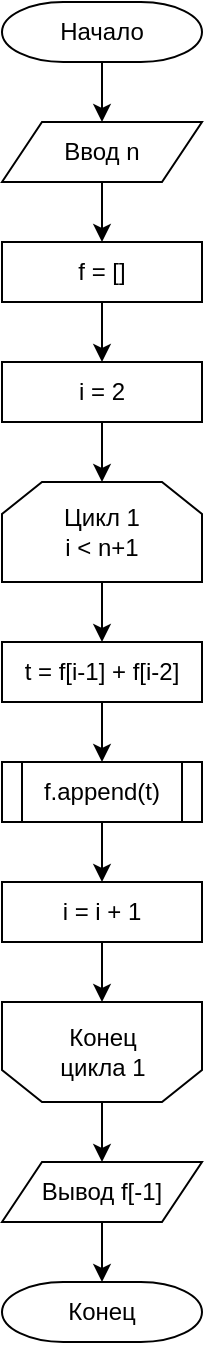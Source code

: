 <mxfile version="20.6.2" type="device" pages="9"><diagram id="u06ajI1Rywr_b1les9b6" name="2.2.1"><mxGraphModel dx="1422" dy="788" grid="1" gridSize="10" guides="1" tooltips="1" connect="1" arrows="1" fold="1" page="1" pageScale="1" pageWidth="827" pageHeight="1169" math="0" shadow="0"><root><mxCell id="0"/><mxCell id="1" parent="0"/><mxCell id="LcK6r9YCNFxA0HdBfNfa-14" style="edgeStyle=orthogonalEdgeStyle;rounded=0;orthogonalLoop=1;jettySize=auto;html=1;exitX=0.5;exitY=1;exitDx=0;exitDy=0;entryX=0.5;entryY=0;entryDx=0;entryDy=0;" parent="1" target="LcK6r9YCNFxA0HdBfNfa-3" edge="1"><mxGeometry relative="1" as="geometry"><mxPoint x="60" y="40" as="sourcePoint"/></mxGeometry></mxCell><mxCell id="LcK6r9YCNFxA0HdBfNfa-15" style="edgeStyle=orthogonalEdgeStyle;rounded=0;orthogonalLoop=1;jettySize=auto;html=1;exitX=0.5;exitY=1;exitDx=0;exitDy=0;entryX=0.5;entryY=0;entryDx=0;entryDy=0;" parent="1" source="LcK6r9YCNFxA0HdBfNfa-3" target="LcK6r9YCNFxA0HdBfNfa-4" edge="1"><mxGeometry relative="1" as="geometry"/></mxCell><mxCell id="LcK6r9YCNFxA0HdBfNfa-3" value="Ввод n" style="shape=parallelogram;perimeter=parallelogramPerimeter;whiteSpace=wrap;html=1;fixedSize=1;" parent="1" vertex="1"><mxGeometry x="10" y="70" width="100" height="30" as="geometry"/></mxCell><mxCell id="9hEXR58S-OuS3Pdgw5wF-2" style="edgeStyle=orthogonalEdgeStyle;rounded=0;orthogonalLoop=1;jettySize=auto;html=1;exitX=0.5;exitY=1;exitDx=0;exitDy=0;entryX=0.5;entryY=0;entryDx=0;entryDy=0;" edge="1" parent="1" source="LcK6r9YCNFxA0HdBfNfa-4" target="9hEXR58S-OuS3Pdgw5wF-1"><mxGeometry relative="1" as="geometry"/></mxCell><mxCell id="LcK6r9YCNFxA0HdBfNfa-4" value="f = []" style="rounded=0;whiteSpace=wrap;html=1;" parent="1" vertex="1"><mxGeometry x="10" y="130" width="100" height="30" as="geometry"/></mxCell><mxCell id="LcK6r9YCNFxA0HdBfNfa-17" style="edgeStyle=orthogonalEdgeStyle;rounded=0;orthogonalLoop=1;jettySize=auto;html=1;exitX=0.5;exitY=1;exitDx=0;exitDy=0;entryX=0.5;entryY=0;entryDx=0;entryDy=0;" parent="1" source="LcK6r9YCNFxA0HdBfNfa-5" target="LcK6r9YCNFxA0HdBfNfa-12" edge="1"><mxGeometry relative="1" as="geometry"/></mxCell><mxCell id="LcK6r9YCNFxA0HdBfNfa-5" value="&lt;div&gt;Цикл 1&lt;br&gt;&lt;/div&gt;i &amp;lt; n+1" style="shape=loopLimit;whiteSpace=wrap;html=1;" parent="1" vertex="1"><mxGeometry x="10" y="250" width="100" height="50" as="geometry"/></mxCell><mxCell id="LcK6r9YCNFxA0HdBfNfa-8" value="" style="group" parent="1" vertex="1" connectable="0"><mxGeometry x="10" y="510" width="100" height="50" as="geometry"/></mxCell><mxCell id="LcK6r9YCNFxA0HdBfNfa-6" value="" style="shape=loopLimit;whiteSpace=wrap;html=1;rotation=-180;" parent="LcK6r9YCNFxA0HdBfNfa-8" vertex="1"><mxGeometry width="100" height="50" as="geometry"/></mxCell><mxCell id="LcK6r9YCNFxA0HdBfNfa-7" value="Конец цикла 1" style="text;html=1;strokeColor=none;fillColor=none;align=center;verticalAlign=middle;whiteSpace=wrap;rounded=0;" parent="LcK6r9YCNFxA0HdBfNfa-8" vertex="1"><mxGeometry x="16.667" y="6.25" width="66.667" height="37.5" as="geometry"/></mxCell><mxCell id="jRBz5fBR_gKbdxhnYyhe-5" style="edgeStyle=orthogonalEdgeStyle;rounded=0;orthogonalLoop=1;jettySize=auto;html=1;exitX=0.5;exitY=1;exitDx=0;exitDy=0;entryX=0.5;entryY=0;entryDx=0;entryDy=0;" edge="1" parent="1" source="LcK6r9YCNFxA0HdBfNfa-12" target="jRBz5fBR_gKbdxhnYyhe-4"><mxGeometry relative="1" as="geometry"/></mxCell><mxCell id="LcK6r9YCNFxA0HdBfNfa-12" value="t = f[i-1] + f[i-2]" style="rounded=0;whiteSpace=wrap;html=1;" parent="1" vertex="1"><mxGeometry x="10" y="330" width="100" height="30" as="geometry"/></mxCell><mxCell id="jRBz5fBR_gKbdxhnYyhe-3" style="edgeStyle=orthogonalEdgeStyle;rounded=0;orthogonalLoop=1;jettySize=auto;html=1;exitX=0.5;exitY=1;exitDx=0;exitDy=0;entryX=0.5;entryY=0;entryDx=0;entryDy=0;entryPerimeter=0;" edge="1" parent="1" source="LcK6r9YCNFxA0HdBfNfa-21" target="jRBz5fBR_gKbdxhnYyhe-2"><mxGeometry relative="1" as="geometry"/></mxCell><mxCell id="LcK6r9YCNFxA0HdBfNfa-21" value="Вывод f[-1]" style="shape=parallelogram;perimeter=parallelogramPerimeter;whiteSpace=wrap;html=1;fixedSize=1;" parent="1" vertex="1"><mxGeometry x="10" y="590" width="100" height="30" as="geometry"/></mxCell><mxCell id="LcK6r9YCNFxA0HdBfNfa-22" style="edgeStyle=orthogonalEdgeStyle;rounded=0;orthogonalLoop=1;jettySize=auto;html=1;exitX=0.5;exitY=0;exitDx=0;exitDy=0;entryX=0.5;entryY=0;entryDx=0;entryDy=0;" parent="1" source="LcK6r9YCNFxA0HdBfNfa-6" target="LcK6r9YCNFxA0HdBfNfa-21" edge="1"><mxGeometry relative="1" as="geometry"/></mxCell><mxCell id="jRBz5fBR_gKbdxhnYyhe-1" value="Начало" style="strokeWidth=1;html=1;shape=mxgraph.flowchart.terminator;whiteSpace=wrap;" vertex="1" parent="1"><mxGeometry x="10" y="10" width="100" height="30" as="geometry"/></mxCell><mxCell id="jRBz5fBR_gKbdxhnYyhe-2" value="Конец" style="strokeWidth=1;html=1;shape=mxgraph.flowchart.terminator;whiteSpace=wrap;" vertex="1" parent="1"><mxGeometry x="10" y="650" width="100" height="30" as="geometry"/></mxCell><mxCell id="9hEXR58S-OuS3Pdgw5wF-5" style="edgeStyle=orthogonalEdgeStyle;rounded=0;orthogonalLoop=1;jettySize=auto;html=1;exitX=0.5;exitY=1;exitDx=0;exitDy=0;entryX=0.5;entryY=0;entryDx=0;entryDy=0;" edge="1" parent="1" source="jRBz5fBR_gKbdxhnYyhe-4" target="9hEXR58S-OuS3Pdgw5wF-4"><mxGeometry relative="1" as="geometry"/></mxCell><mxCell id="jRBz5fBR_gKbdxhnYyhe-4" value="f.append(t)" style="shape=process;whiteSpace=wrap;html=1;backgroundOutline=1;strokeWidth=1;" vertex="1" parent="1"><mxGeometry x="10" y="390" width="100" height="30" as="geometry"/></mxCell><mxCell id="9hEXR58S-OuS3Pdgw5wF-3" style="edgeStyle=orthogonalEdgeStyle;rounded=0;orthogonalLoop=1;jettySize=auto;html=1;exitX=0.5;exitY=1;exitDx=0;exitDy=0;entryX=0.5;entryY=0;entryDx=0;entryDy=0;" edge="1" parent="1" source="9hEXR58S-OuS3Pdgw5wF-1" target="LcK6r9YCNFxA0HdBfNfa-5"><mxGeometry relative="1" as="geometry"/></mxCell><mxCell id="9hEXR58S-OuS3Pdgw5wF-1" value="i = 2" style="rounded=0;whiteSpace=wrap;html=1;" vertex="1" parent="1"><mxGeometry x="10" y="190" width="100" height="30" as="geometry"/></mxCell><mxCell id="9hEXR58S-OuS3Pdgw5wF-6" style="edgeStyle=orthogonalEdgeStyle;rounded=0;orthogonalLoop=1;jettySize=auto;html=1;exitX=0.5;exitY=1;exitDx=0;exitDy=0;entryX=0.5;entryY=1;entryDx=0;entryDy=0;" edge="1" parent="1" source="9hEXR58S-OuS3Pdgw5wF-4" target="LcK6r9YCNFxA0HdBfNfa-6"><mxGeometry relative="1" as="geometry"/></mxCell><mxCell id="9hEXR58S-OuS3Pdgw5wF-4" value="i = i + 1" style="rounded=0;whiteSpace=wrap;html=1;" vertex="1" parent="1"><mxGeometry x="10" y="450" width="100" height="30" as="geometry"/></mxCell></root></mxGraphModel></diagram><diagram id="ChCr-mN0gIybatDo4z-m" name="2.2.2"><mxGraphModel dx="1422" dy="788" grid="1" gridSize="10" guides="1" tooltips="1" connect="1" arrows="1" fold="1" page="1" pageScale="1" pageWidth="827" pageHeight="1169" math="0" shadow="0"><root><mxCell id="0"/><mxCell id="1" parent="0"/><mxCell id="PJA2VPzgdWDN4zV5sk2o-1" style="edgeStyle=orthogonalEdgeStyle;rounded=0;orthogonalLoop=1;jettySize=auto;html=1;exitX=0.5;exitY=1;exitDx=0;exitDy=0;entryX=0.5;entryY=0;entryDx=0;entryDy=0;" parent="1" target="PJA2VPzgdWDN4zV5sk2o-4" edge="1"><mxGeometry relative="1" as="geometry"><mxPoint x="60" y="40" as="sourcePoint"/></mxGeometry></mxCell><mxCell id="PJA2VPzgdWDN4zV5sk2o-3" style="edgeStyle=orthogonalEdgeStyle;rounded=0;orthogonalLoop=1;jettySize=auto;html=1;exitX=0.5;exitY=1;exitDx=0;exitDy=0;entryX=0.5;entryY=0;entryDx=0;entryDy=0;" parent="1" source="PJA2VPzgdWDN4zV5sk2o-4" target="PJA2VPzgdWDN4zV5sk2o-6" edge="1"><mxGeometry relative="1" as="geometry"/></mxCell><mxCell id="PJA2VPzgdWDN4zV5sk2o-4" value="Ввод n" style="shape=parallelogram;perimeter=parallelogramPerimeter;whiteSpace=wrap;html=1;fixedSize=1;" parent="1" vertex="1"><mxGeometry x="10" y="70" width="100" height="30" as="geometry"/></mxCell><mxCell id="PJA2VPzgdWDN4zV5sk2o-5" style="edgeStyle=orthogonalEdgeStyle;rounded=0;orthogonalLoop=1;jettySize=auto;html=1;exitX=0.5;exitY=1;exitDx=0;exitDy=0;entryX=0.5;entryY=0;entryDx=0;entryDy=0;" parent="1" source="PJA2VPzgdWDN4zV5sk2o-6" target="PJA2VPzgdWDN4zV5sk2o-8" edge="1"><mxGeometry relative="1" as="geometry"/></mxCell><mxCell id="PJA2VPzgdWDN4zV5sk2o-6" value="a = 0" style="rounded=0;whiteSpace=wrap;html=1;" parent="1" vertex="1"><mxGeometry x="10" y="130" width="100" height="30" as="geometry"/></mxCell><mxCell id="h9tIE-FR9SUACiEo_GqW-2" style="edgeStyle=orthogonalEdgeStyle;rounded=0;orthogonalLoop=1;jettySize=auto;html=1;exitX=0.5;exitY=1;exitDx=0;exitDy=0;entryX=0.5;entryY=0;entryDx=0;entryDy=0;" edge="1" parent="1" source="PJA2VPzgdWDN4zV5sk2o-8" target="h9tIE-FR9SUACiEo_GqW-1"><mxGeometry relative="1" as="geometry"/></mxCell><mxCell id="PJA2VPzgdWDN4zV5sk2o-8" value="b = 0" style="rounded=0;whiteSpace=wrap;html=1;" parent="1" vertex="1"><mxGeometry x="10" y="190" width="100" height="30" as="geometry"/></mxCell><mxCell id="PJA2VPzgdWDN4zV5sk2o-9" style="edgeStyle=orthogonalEdgeStyle;rounded=0;orthogonalLoop=1;jettySize=auto;html=1;exitX=0.5;exitY=1;exitDx=0;exitDy=0;entryX=0.5;entryY=0;entryDx=0;entryDy=0;" parent="1" source="PJA2VPzgdWDN4zV5sk2o-10" target="PJA2VPzgdWDN4zV5sk2o-12" edge="1"><mxGeometry relative="1" as="geometry"/></mxCell><mxCell id="PJA2VPzgdWDN4zV5sk2o-10" value="&lt;div&gt;Цикл 1&lt;br&gt;&lt;/div&gt;i &amp;lt; n+1" style="shape=loopLimit;whiteSpace=wrap;html=1;" parent="1" vertex="1"><mxGeometry x="10" y="310" width="100" height="50" as="geometry"/></mxCell><mxCell id="PJA2VPzgdWDN4zV5sk2o-11" style="edgeStyle=orthogonalEdgeStyle;rounded=0;orthogonalLoop=1;jettySize=auto;html=1;exitX=0.5;exitY=1;exitDx=0;exitDy=0;entryX=0.5;entryY=0;entryDx=0;entryDy=0;" parent="1" source="PJA2VPzgdWDN4zV5sk2o-12" target="PJA2VPzgdWDN4zV5sk2o-14" edge="1"><mxGeometry relative="1" as="geometry"/></mxCell><mxCell id="PJA2VPzgdWDN4zV5sk2o-12" value="temp = b % 10" style="rounded=0;whiteSpace=wrap;html=1;" parent="1" vertex="1"><mxGeometry x="10" y="390" width="100" height="30" as="geometry"/></mxCell><mxCell id="PJA2VPzgdWDN4zV5sk2o-13" style="edgeStyle=orthogonalEdgeStyle;rounded=0;orthogonalLoop=1;jettySize=auto;html=1;exitX=0.5;exitY=1;exitDx=0;exitDy=0;entryX=0.5;entryY=0;entryDx=0;entryDy=0;" parent="1" source="PJA2VPzgdWDN4zV5sk2o-14" target="PJA2VPzgdWDN4zV5sk2o-16" edge="1"><mxGeometry relative="1" as="geometry"/></mxCell><mxCell id="PJA2VPzgdWDN4zV5sk2o-14" value="&lt;div&gt;b = b + a % 10&lt;/div&gt;" style="rounded=0;whiteSpace=wrap;html=1;" parent="1" vertex="1"><mxGeometry x="10" y="450" width="100" height="30" as="geometry"/></mxCell><mxCell id="7uxCP4E83pheU-_T2Lkp-2" style="edgeStyle=orthogonalEdgeStyle;rounded=0;orthogonalLoop=1;jettySize=auto;html=1;exitX=0.5;exitY=1;exitDx=0;exitDy=0;entryX=0.5;entryY=0;entryDx=0;entryDy=0;" edge="1" parent="1" source="PJA2VPzgdWDN4zV5sk2o-16" target="7uxCP4E83pheU-_T2Lkp-1"><mxGeometry relative="1" as="geometry"/></mxCell><mxCell id="PJA2VPzgdWDN4zV5sk2o-16" value="a = temp" style="rounded=0;whiteSpace=wrap;html=1;" parent="1" vertex="1"><mxGeometry x="10" y="510" width="100" height="30" as="geometry"/></mxCell><mxCell id="PJA2VPzgdWDN4zV5sk2o-17" value="" style="group" parent="1" vertex="1" connectable="0"><mxGeometry x="10" y="630" width="100" height="50" as="geometry"/></mxCell><mxCell id="PJA2VPzgdWDN4zV5sk2o-18" value="" style="shape=loopLimit;whiteSpace=wrap;html=1;rotation=-180;" parent="PJA2VPzgdWDN4zV5sk2o-17" vertex="1"><mxGeometry width="100" height="50" as="geometry"/></mxCell><mxCell id="PJA2VPzgdWDN4zV5sk2o-19" value="Конец цикла 1" style="text;html=1;strokeColor=none;fillColor=none;align=center;verticalAlign=middle;whiteSpace=wrap;rounded=0;" parent="PJA2VPzgdWDN4zV5sk2o-17" vertex="1"><mxGeometry x="16.667" y="6.25" width="66.667" height="37.5" as="geometry"/></mxCell><mxCell id="PJA2VPzgdWDN4zV5sk2o-20" style="edgeStyle=orthogonalEdgeStyle;rounded=0;orthogonalLoop=1;jettySize=auto;html=1;exitX=0.5;exitY=1;exitDx=0;exitDy=0;entryX=0.5;entryY=0;entryDx=0;entryDy=0;" parent="1" source="PJA2VPzgdWDN4zV5sk2o-21" target="PJA2VPzgdWDN4zV5sk2o-24" edge="1"><mxGeometry relative="1" as="geometry"/></mxCell><mxCell id="PJA2VPzgdWDN4zV5sk2o-21" value="&lt;div&gt;b = b % 10&lt;br&gt;&lt;/div&gt;" style="rounded=0;whiteSpace=wrap;html=1;" parent="1" vertex="1"><mxGeometry x="10" y="710" width="100" height="30" as="geometry"/></mxCell><mxCell id="PJA2VPzgdWDN4zV5sk2o-22" style="edgeStyle=orthogonalEdgeStyle;rounded=0;orthogonalLoop=1;jettySize=auto;html=1;exitX=0.5;exitY=0;exitDx=0;exitDy=0;entryX=0.5;entryY=0;entryDx=0;entryDy=0;" parent="1" source="PJA2VPzgdWDN4zV5sk2o-18" target="PJA2VPzgdWDN4zV5sk2o-21" edge="1"><mxGeometry relative="1" as="geometry"/></mxCell><mxCell id="7uxCP4E83pheU-_T2Lkp-4" style="edgeStyle=orthogonalEdgeStyle;rounded=0;orthogonalLoop=1;jettySize=auto;html=1;exitX=0.5;exitY=1;exitDx=0;exitDy=0;entryX=0.5;entryY=0;entryDx=0;entryDy=0;entryPerimeter=0;" edge="1" parent="1" source="PJA2VPzgdWDN4zV5sk2o-24" target="YRco56axZBafgTUU7ome-2"><mxGeometry relative="1" as="geometry"/></mxCell><mxCell id="PJA2VPzgdWDN4zV5sk2o-24" value="Вывод b" style="shape=parallelogram;perimeter=parallelogramPerimeter;whiteSpace=wrap;html=1;fixedSize=1;" parent="1" vertex="1"><mxGeometry x="10" y="770" width="100" height="30" as="geometry"/></mxCell><mxCell id="YRco56axZBafgTUU7ome-1" value="Начало" style="strokeWidth=1;html=1;shape=mxgraph.flowchart.terminator;whiteSpace=wrap;" vertex="1" parent="1"><mxGeometry x="10" y="10" width="100" height="30" as="geometry"/></mxCell><mxCell id="YRco56axZBafgTUU7ome-2" value="Конец" style="strokeWidth=1;html=1;shape=mxgraph.flowchart.terminator;whiteSpace=wrap;" vertex="1" parent="1"><mxGeometry x="10" y="830" width="100" height="30" as="geometry"/></mxCell><mxCell id="h9tIE-FR9SUACiEo_GqW-3" style="edgeStyle=orthogonalEdgeStyle;rounded=0;orthogonalLoop=1;jettySize=auto;html=1;exitX=0.5;exitY=1;exitDx=0;exitDy=0;entryX=0.5;entryY=0;entryDx=0;entryDy=0;" edge="1" parent="1" source="h9tIE-FR9SUACiEo_GqW-1" target="PJA2VPzgdWDN4zV5sk2o-10"><mxGeometry relative="1" as="geometry"/></mxCell><mxCell id="h9tIE-FR9SUACiEo_GqW-1" value="i = 2" style="rounded=0;whiteSpace=wrap;html=1;" vertex="1" parent="1"><mxGeometry x="10" y="250" width="100" height="30" as="geometry"/></mxCell><mxCell id="7uxCP4E83pheU-_T2Lkp-3" style="edgeStyle=orthogonalEdgeStyle;rounded=0;orthogonalLoop=1;jettySize=auto;html=1;exitX=0.5;exitY=1;exitDx=0;exitDy=0;entryX=0.5;entryY=1;entryDx=0;entryDy=0;" edge="1" parent="1" source="7uxCP4E83pheU-_T2Lkp-1" target="PJA2VPzgdWDN4zV5sk2o-18"><mxGeometry relative="1" as="geometry"/></mxCell><mxCell id="7uxCP4E83pheU-_T2Lkp-1" value="i = i + 1" style="rounded=0;whiteSpace=wrap;html=1;" vertex="1" parent="1"><mxGeometry x="10" y="570" width="100" height="30" as="geometry"/></mxCell></root></mxGraphModel></diagram><diagram id="GVCEGxj84KEUb66TbP11" name="2.2.3"><mxGraphModel dx="1422" dy="788" grid="1" gridSize="10" guides="1" tooltips="1" connect="1" arrows="1" fold="1" page="1" pageScale="1" pageWidth="827" pageHeight="1169" math="0" shadow="0"><root><mxCell id="0"/><mxCell id="1" parent="0"/><mxCell id="5J-hjINicNDppn4EXIw6-1" style="edgeStyle=orthogonalEdgeStyle;rounded=0;orthogonalLoop=1;jettySize=auto;html=1;exitX=0.5;exitY=1;exitDx=0;exitDy=0;entryX=0.5;entryY=0;entryDx=0;entryDy=0;" parent="1" target="5J-hjINicNDppn4EXIw6-3" edge="1"><mxGeometry relative="1" as="geometry"><mxPoint x="175" y="40" as="sourcePoint"/></mxGeometry></mxCell><mxCell id="5J-hjINicNDppn4EXIw6-5" style="edgeStyle=orthogonalEdgeStyle;rounded=0;orthogonalLoop=1;jettySize=auto;html=1;exitX=0.5;exitY=1;exitDx=0;exitDy=0;entryX=0.5;entryY=0;entryDx=0;entryDy=0;" parent="1" source="5J-hjINicNDppn4EXIw6-3" target="5J-hjINicNDppn4EXIw6-4" edge="1"><mxGeometry relative="1" as="geometry"/></mxCell><mxCell id="5J-hjINicNDppn4EXIw6-3" value="Ввод n" style="shape=parallelogram;perimeter=parallelogramPerimeter;whiteSpace=wrap;html=1;fixedSize=1;" parent="1" vertex="1"><mxGeometry x="125" y="70" width="100" height="30" as="geometry"/></mxCell><mxCell id="IIKSc8ARAkmDjXuPDUUW-1" style="edgeStyle=orthogonalEdgeStyle;rounded=0;orthogonalLoop=1;jettySize=auto;html=1;exitX=0.5;exitY=1;exitDx=0;exitDy=0;entryX=0.5;entryY=0;entryDx=0;entryDy=0;" parent="1" source="5J-hjINicNDppn4EXIw6-4" target="0TV4zHveYr12r0oyM47i-1" edge="1"><mxGeometry relative="1" as="geometry"/></mxCell><mxCell id="5J-hjINicNDppn4EXIw6-4" value="Ввод m" style="shape=parallelogram;perimeter=parallelogramPerimeter;whiteSpace=wrap;html=1;fixedSize=1;" parent="1" vertex="1"><mxGeometry x="125" y="130" width="100" height="30" as="geometry"/></mxCell><mxCell id="IIKSc8ARAkmDjXuPDUUW-3" style="edgeStyle=orthogonalEdgeStyle;rounded=0;orthogonalLoop=1;jettySize=auto;html=1;exitX=0.5;exitY=1;exitDx=0;exitDy=0;entryX=0.5;entryY=0;entryDx=0;entryDy=0;" parent="1" source="0TV4zHveYr12r0oyM47i-1" target="IIKSc8ARAkmDjXuPDUUW-2" edge="1"><mxGeometry relative="1" as="geometry"/></mxCell><mxCell id="0TV4zHveYr12r0oyM47i-1" value="f = [0, 1]" style="rounded=0;whiteSpace=wrap;html=1;" parent="1" vertex="1"><mxGeometry x="125" y="190" width="100" height="30" as="geometry"/></mxCell><mxCell id="IIKSc8ARAkmDjXuPDUUW-8" style="edgeStyle=orthogonalEdgeStyle;rounded=0;orthogonalLoop=1;jettySize=auto;html=1;exitX=0.5;exitY=1;exitDx=0;exitDy=0;entryX=0.5;entryY=0;entryDx=0;entryDy=0;" parent="1" source="IIKSc8ARAkmDjXuPDUUW-2" target="IIKSc8ARAkmDjXuPDUUW-4" edge="1"><mxGeometry relative="1" as="geometry"/></mxCell><mxCell id="IIKSc8ARAkmDjXuPDUUW-2" value="i = 1" style="rounded=0;whiteSpace=wrap;html=1;" parent="1" vertex="1"><mxGeometry x="125" y="250" width="100" height="30" as="geometry"/></mxCell><mxCell id="cJxBNXaI8FFhSzxOagck-2" style="edgeStyle=orthogonalEdgeStyle;rounded=0;orthogonalLoop=1;jettySize=auto;html=1;exitX=0.5;exitY=1;exitDx=0;exitDy=0;entryX=0.5;entryY=0;entryDx=0;entryDy=0;" parent="1" source="IIKSc8ARAkmDjXuPDUUW-4" target="IIKSc8ARAkmDjXuPDUUW-9" edge="1"><mxGeometry relative="1" as="geometry"/></mxCell><mxCell id="IIKSc8ARAkmDjXuPDUUW-4" value="&lt;div&gt;Начало&lt;/div&gt;&lt;div&gt;цикла 1&lt;br&gt;&lt;/div&gt;" style="shape=loopLimit;whiteSpace=wrap;html=1;" parent="1" vertex="1"><mxGeometry x="125" y="310" width="100" height="50" as="geometry"/></mxCell><mxCell id="IIKSc8ARAkmDjXuPDUUW-5" value="" style="group" parent="1" vertex="1" connectable="0"><mxGeometry x="125" y="840" width="100" height="50" as="geometry"/></mxCell><mxCell id="IIKSc8ARAkmDjXuPDUUW-6" value="" style="shape=loopLimit;whiteSpace=wrap;html=1;rotation=-180;" parent="IIKSc8ARAkmDjXuPDUUW-5" vertex="1"><mxGeometry width="100" height="50" as="geometry"/></mxCell><mxCell id="IIKSc8ARAkmDjXuPDUUW-7" value="&lt;div&gt;Конец&lt;/div&gt;&lt;div&gt;цикла 1&lt;br&gt;&lt;/div&gt;" style="text;html=1;strokeColor=none;fillColor=none;align=center;verticalAlign=middle;whiteSpace=wrap;rounded=0;" parent="IIKSc8ARAkmDjXuPDUUW-5" vertex="1"><mxGeometry x="16.667" y="6.25" width="66.667" height="37.5" as="geometry"/></mxCell><mxCell id="cJxBNXaI8FFhSzxOagck-3" style="edgeStyle=orthogonalEdgeStyle;rounded=0;orthogonalLoop=1;jettySize=auto;html=1;exitX=0.5;exitY=1;exitDx=0;exitDy=0;entryX=0.5;entryY=0;entryDx=0;entryDy=0;" parent="1" source="IIKSc8ARAkmDjXuPDUUW-9" target="IIKSc8ARAkmDjXuPDUUW-10" edge="1"><mxGeometry relative="1" as="geometry"/></mxCell><mxCell id="IIKSc8ARAkmDjXuPDUUW-9" value="t = f[i-1] + f[i]" style="rounded=0;whiteSpace=wrap;html=1;" parent="1" vertex="1"><mxGeometry x="125" y="390" width="100" height="30" as="geometry"/></mxCell><mxCell id="dd5F29E3kw8MvvBSoIf1-2" style="edgeStyle=orthogonalEdgeStyle;rounded=0;orthogonalLoop=1;jettySize=auto;html=1;exitX=0.5;exitY=1;exitDx=0;exitDy=0;entryX=0.5;entryY=0;entryDx=0;entryDy=0;" edge="1" parent="1" source="IIKSc8ARAkmDjXuPDUUW-10" target="dd5F29E3kw8MvvBSoIf1-1"><mxGeometry relative="1" as="geometry"/></mxCell><mxCell id="IIKSc8ARAkmDjXuPDUUW-10" value="t = t % m" style="rounded=0;whiteSpace=wrap;html=1;" parent="1" vertex="1"><mxGeometry x="125" y="450" width="100" height="30" as="geometry"/></mxCell><mxCell id="cJxBNXaI8FFhSzxOagck-8" style="edgeStyle=orthogonalEdgeStyle;rounded=0;orthogonalLoop=1;jettySize=auto;html=1;exitX=0.5;exitY=1;exitDx=0;exitDy=0;entryX=0.5;entryY=0;entryDx=0;entryDy=0;" parent="1" source="cJxBNXaI8FFhSzxOagck-5" target="cJxBNXaI8FFhSzxOagck-6" edge="1"><mxGeometry relative="1" as="geometry"/></mxCell><mxCell id="cJxBNXaI8FFhSzxOagck-5" value="i = i + 1" style="rounded=0;whiteSpace=wrap;html=1;" parent="1" vertex="1"><mxGeometry x="125" y="570" width="100" height="30" as="geometry"/></mxCell><mxCell id="cJxBNXaI8FFhSzxOagck-6" value="f[i-1] == 0 and f[i] == 1" style="rhombus;whiteSpace=wrap;html=1;" parent="1" vertex="1"><mxGeometry x="55" y="630" width="240" height="60" as="geometry"/></mxCell><mxCell id="dd5F29E3kw8MvvBSoIf1-6" style="edgeStyle=orthogonalEdgeStyle;rounded=0;orthogonalLoop=1;jettySize=auto;html=1;exitX=0.25;exitY=1;exitDx=0;exitDy=0;entryX=0.5;entryY=0;entryDx=0;entryDy=0;" edge="1" parent="1" source="cJxBNXaI8FFhSzxOagck-13" target="dd5F29E3kw8MvvBSoIf1-4"><mxGeometry relative="1" as="geometry"><Array as="points"><mxPoint x="345" y="660"/></Array></mxGeometry></mxCell><mxCell id="cJxBNXaI8FFhSzxOagck-13" value="Да" style="text;html=1;strokeColor=none;fillColor=none;align=center;verticalAlign=middle;whiteSpace=wrap;rounded=0;" parent="1" vertex="1"><mxGeometry x="279" y="630" width="60" height="30" as="geometry"/></mxCell><mxCell id="cJxBNXaI8FFhSzxOagck-20" value="Нет" style="text;html=1;strokeColor=none;fillColor=none;align=center;verticalAlign=middle;whiteSpace=wrap;rounded=0;" parent="1" vertex="1"><mxGeometry x="10" y="630" width="60" height="30" as="geometry"/></mxCell><mxCell id="cJxBNXaI8FFhSzxOagck-21" value="" style="endArrow=none;html=1;rounded=0;" parent="1" edge="1"><mxGeometry width="50" height="50" relative="1" as="geometry"><mxPoint x="10" y="660" as="sourcePoint"/><mxPoint x="55" y="660" as="targetPoint"/></mxGeometry></mxCell><mxCell id="cJxBNXaI8FFhSzxOagck-22" value="" style="endArrow=none;html=1;rounded=0;" parent="1" edge="1"><mxGeometry width="50" height="50" relative="1" as="geometry"><mxPoint x="10" y="290" as="sourcePoint"/><mxPoint x="10" y="660" as="targetPoint"/></mxGeometry></mxCell><mxCell id="cJxBNXaI8FFhSzxOagck-23" value="" style="endArrow=none;html=1;rounded=0;" parent="1" edge="1"><mxGeometry width="50" height="50" relative="1" as="geometry"><mxPoint x="10" y="290" as="sourcePoint"/><mxPoint x="175" y="290" as="targetPoint"/></mxGeometry></mxCell><mxCell id="J0yCfj2DIA2uD0uEU39U-4" style="edgeStyle=orthogonalEdgeStyle;rounded=0;orthogonalLoop=1;jettySize=auto;html=1;exitX=0.5;exitY=1;exitDx=0;exitDy=0;entryX=0.5;entryY=0;entryDx=0;entryDy=0;" edge="1" parent="1" source="cJxBNXaI8FFhSzxOagck-25" target="cJxBNXaI8FFhSzxOagck-26"><mxGeometry relative="1" as="geometry"/></mxCell><mxCell id="cJxBNXaI8FFhSzxOagck-25" value="n = n % l" style="rounded=0;whiteSpace=wrap;html=1;" parent="1" vertex="1"><mxGeometry x="340" y="130" width="100" height="30" as="geometry"/></mxCell><mxCell id="J0yCfj2DIA2uD0uEU39U-5" style="edgeStyle=orthogonalEdgeStyle;rounded=0;orthogonalLoop=1;jettySize=auto;html=1;exitX=0.5;exitY=1;exitDx=0;exitDy=0;entryX=0.5;entryY=0;entryDx=0;entryDy=0;entryPerimeter=0;" edge="1" parent="1" source="cJxBNXaI8FFhSzxOagck-26" target="J0yCfj2DIA2uD0uEU39U-2"><mxGeometry relative="1" as="geometry"/></mxCell><mxCell id="cJxBNXaI8FFhSzxOagck-26" value="Вывод f[n]" style="shape=parallelogram;perimeter=parallelogramPerimeter;whiteSpace=wrap;html=1;fixedSize=1;" parent="1" vertex="1"><mxGeometry x="340" y="190" width="100" height="30" as="geometry"/></mxCell><mxCell id="ZPOKES95yrIBX2qIruQp-1" value="1" style="ellipse;whiteSpace=wrap;html=1;aspect=fixed;" parent="1" vertex="1"><mxGeometry x="160" y="920" width="30" height="30" as="geometry"/></mxCell><mxCell id="ZPOKES95yrIBX2qIruQp-2" style="edgeStyle=orthogonalEdgeStyle;rounded=0;jumpSize=0;orthogonalLoop=1;jettySize=auto;html=1;exitX=0.5;exitY=0;exitDx=0;exitDy=0;entryX=0.5;entryY=0;entryDx=0;entryDy=0;strokeColor=default;strokeWidth=1;endArrow=classic;endFill=1;startSize=6;endSize=6;" parent="1" source="IIKSc8ARAkmDjXuPDUUW-6" target="ZPOKES95yrIBX2qIruQp-1" edge="1"><mxGeometry relative="1" as="geometry"/></mxCell><mxCell id="ZPOKES95yrIBX2qIruQp-4" style="edgeStyle=orthogonalEdgeStyle;rounded=0;jumpSize=0;orthogonalLoop=1;jettySize=auto;html=1;exitX=0.5;exitY=1;exitDx=0;exitDy=0;entryX=0.5;entryY=0;entryDx=0;entryDy=0;strokeColor=default;strokeWidth=1;endArrow=classic;endFill=1;startSize=6;endSize=6;" parent="1" source="ZPOKES95yrIBX2qIruQp-3" edge="1"><mxGeometry relative="1" as="geometry"><mxPoint x="390" y="70" as="targetPoint"/></mxGeometry></mxCell><mxCell id="ZPOKES95yrIBX2qIruQp-3" value="1" style="ellipse;whiteSpace=wrap;html=1;aspect=fixed;" parent="1" vertex="1"><mxGeometry x="375" y="10" width="30" height="30" as="geometry"/></mxCell><mxCell id="_aBeSmklYS-Kp_KNbTf3-1" value="Начало" style="strokeWidth=1;html=1;shape=mxgraph.flowchart.terminator;whiteSpace=wrap;" vertex="1" parent="1"><mxGeometry x="125" y="10" width="100" height="30" as="geometry"/></mxCell><mxCell id="dd5F29E3kw8MvvBSoIf1-3" style="edgeStyle=orthogonalEdgeStyle;rounded=0;orthogonalLoop=1;jettySize=auto;html=1;exitX=0.5;exitY=1;exitDx=0;exitDy=0;entryX=0.5;entryY=0;entryDx=0;entryDy=0;" edge="1" parent="1" source="dd5F29E3kw8MvvBSoIf1-1" target="cJxBNXaI8FFhSzxOagck-5"><mxGeometry relative="1" as="geometry"/></mxCell><mxCell id="dd5F29E3kw8MvvBSoIf1-1" value="f.append(t)" style="shape=process;whiteSpace=wrap;html=1;backgroundOutline=1;strokeWidth=1;" vertex="1" parent="1"><mxGeometry x="125" y="510" width="100" height="30" as="geometry"/></mxCell><mxCell id="dd5F29E3kw8MvvBSoIf1-7" style="edgeStyle=orthogonalEdgeStyle;rounded=0;orthogonalLoop=1;jettySize=auto;html=1;exitX=0.5;exitY=1;exitDx=0;exitDy=0;entryX=0.5;entryY=0;entryDx=0;entryDy=0;" edge="1" parent="1" source="dd5F29E3kw8MvvBSoIf1-4" target="dd5F29E3kw8MvvBSoIf1-5"><mxGeometry relative="1" as="geometry"/></mxCell><mxCell id="dd5F29E3kw8MvvBSoIf1-4" value="f.pop()" style="shape=process;whiteSpace=wrap;html=1;backgroundOutline=1;strokeWidth=1;" vertex="1" parent="1"><mxGeometry x="295" y="690" width="100" height="30" as="geometry"/></mxCell><mxCell id="dd5F29E3kw8MvvBSoIf1-8" style="edgeStyle=orthogonalEdgeStyle;rounded=0;orthogonalLoop=1;jettySize=auto;html=1;exitX=0.5;exitY=1;exitDx=0;exitDy=0;entryX=0.5;entryY=1;entryDx=0;entryDy=0;" edge="1" parent="1" source="dd5F29E3kw8MvvBSoIf1-5" target="IIKSc8ARAkmDjXuPDUUW-6"><mxGeometry relative="1" as="geometry"/></mxCell><mxCell id="dd5F29E3kw8MvvBSoIf1-5" value="f.pop()" style="shape=process;whiteSpace=wrap;html=1;backgroundOutline=1;strokeWidth=1;" vertex="1" parent="1"><mxGeometry x="295" y="750" width="100" height="30" as="geometry"/></mxCell><mxCell id="J0yCfj2DIA2uD0uEU39U-3" style="edgeStyle=orthogonalEdgeStyle;rounded=0;orthogonalLoop=1;jettySize=auto;html=1;exitX=0.5;exitY=1;exitDx=0;exitDy=0;entryX=0.5;entryY=0;entryDx=0;entryDy=0;" edge="1" parent="1" source="J0yCfj2DIA2uD0uEU39U-1" target="cJxBNXaI8FFhSzxOagck-25"><mxGeometry relative="1" as="geometry"/></mxCell><mxCell id="J0yCfj2DIA2uD0uEU39U-1" value="l = len(f)" style="shape=process;whiteSpace=wrap;html=1;backgroundOutline=1;strokeWidth=1;" vertex="1" parent="1"><mxGeometry x="340" y="70" width="100" height="30" as="geometry"/></mxCell><mxCell id="J0yCfj2DIA2uD0uEU39U-2" value="Конец" style="strokeWidth=1;html=1;shape=mxgraph.flowchart.terminator;whiteSpace=wrap;" vertex="1" parent="1"><mxGeometry x="340" y="250" width="100" height="30" as="geometry"/></mxCell></root></mxGraphModel></diagram><diagram id="fu3I82-gcIo4fCHdg2yl" name="2.3.1"><mxGraphModel dx="1422" dy="788" grid="1" gridSize="10" guides="1" tooltips="1" connect="1" arrows="1" fold="1" page="1" pageScale="1" pageWidth="827" pageHeight="1169" math="0" shadow="0"><root><mxCell id="0"/><mxCell id="1" parent="0"/><mxCell id="w1UVxc8cvTipn6mbwOOt-1" style="edgeStyle=orthogonalEdgeStyle;rounded=0;orthogonalLoop=1;jettySize=auto;html=1;exitX=0.5;exitY=1;exitDx=0;exitDy=0;entryX=0.5;entryY=0;entryDx=0;entryDy=0;" parent="1" target="w1UVxc8cvTipn6mbwOOt-4" edge="1"><mxGeometry relative="1" as="geometry"><mxPoint x="160" y="40" as="sourcePoint"/></mxGeometry></mxCell><mxCell id="w1UVxc8cvTipn6mbwOOt-3" style="edgeStyle=orthogonalEdgeStyle;rounded=0;orthogonalLoop=1;jettySize=auto;html=1;exitX=0.5;exitY=1;exitDx=0;exitDy=0;entryX=0.5;entryY=0;entryDx=0;entryDy=0;" parent="1" source="w1UVxc8cvTipn6mbwOOt-4" target="w1UVxc8cvTipn6mbwOOt-5" edge="1"><mxGeometry relative="1" as="geometry"/></mxCell><mxCell id="w1UVxc8cvTipn6mbwOOt-4" value="Ввод a" style="shape=parallelogram;perimeter=parallelogramPerimeter;whiteSpace=wrap;html=1;fixedSize=1;" parent="1" vertex="1"><mxGeometry x="110" y="70" width="100" height="30" as="geometry"/></mxCell><mxCell id="w1UVxc8cvTipn6mbwOOt-10" style="edgeStyle=orthogonalEdgeStyle;rounded=0;orthogonalLoop=1;jettySize=auto;html=1;exitX=0.5;exitY=1;exitDx=0;exitDy=0;entryX=0.5;entryY=0;entryDx=0;entryDy=0;" parent="1" source="w1UVxc8cvTipn6mbwOOt-5" target="w1UVxc8cvTipn6mbwOOt-6" edge="1"><mxGeometry relative="1" as="geometry"/></mxCell><mxCell id="w1UVxc8cvTipn6mbwOOt-5" value="Ввод b" style="shape=parallelogram;perimeter=parallelogramPerimeter;whiteSpace=wrap;html=1;fixedSize=1;" parent="1" vertex="1"><mxGeometry x="110" y="130" width="100" height="30" as="geometry"/></mxCell><mxCell id="vqJQojaWajv8sr4KsWGS-12" style="edgeStyle=orthogonalEdgeStyle;rounded=0;orthogonalLoop=1;jettySize=auto;html=1;exitX=0.5;exitY=1;exitDx=0;exitDy=0;entryX=0.5;entryY=0;entryDx=0;entryDy=0;" parent="1" source="w1UVxc8cvTipn6mbwOOt-6" edge="1"><mxGeometry relative="1" as="geometry"><mxPoint x="160" y="270" as="targetPoint"/></mxGeometry></mxCell><mxCell id="w1UVxc8cvTipn6mbwOOt-6" value="&lt;div&gt;Цикл 1&lt;br&gt;&lt;/div&gt;&lt;div&gt;a != 0 and b != 0&lt;br&gt;&lt;/div&gt;" style="shape=loopLimit;whiteSpace=wrap;html=1;" parent="1" vertex="1"><mxGeometry x="110" y="190" width="100" height="50" as="geometry"/></mxCell><mxCell id="w1UVxc8cvTipn6mbwOOt-7" value="" style="group" parent="1" vertex="1" connectable="0"><mxGeometry x="110" y="410" width="100" height="50" as="geometry"/></mxCell><mxCell id="w1UVxc8cvTipn6mbwOOt-8" value="" style="shape=loopLimit;whiteSpace=wrap;html=1;rotation=-180;" parent="w1UVxc8cvTipn6mbwOOt-7" vertex="1"><mxGeometry width="100" height="50" as="geometry"/></mxCell><mxCell id="w1UVxc8cvTipn6mbwOOt-9" value="&lt;div&gt;Конец&lt;/div&gt;&lt;div&gt;цикла 1&lt;br&gt;&lt;/div&gt;" style="text;html=1;strokeColor=none;fillColor=none;align=center;verticalAlign=middle;whiteSpace=wrap;rounded=0;" parent="w1UVxc8cvTipn6mbwOOt-7" vertex="1"><mxGeometry x="16.667" y="6.25" width="66.667" height="37.5" as="geometry"/></mxCell><mxCell id="vpnaPq_Eqmuyn1WCLIOC-3" style="edgeStyle=orthogonalEdgeStyle;rounded=0;orthogonalLoop=1;jettySize=auto;html=1;exitX=0;exitY=0.5;exitDx=0;exitDy=0;entryX=0.5;entryY=0;entryDx=0;entryDy=0;" parent="1" source="JY-3jZAajkyICSFNpZZp-4" target="vpnaPq_Eqmuyn1WCLIOC-2" edge="1"><mxGeometry relative="1" as="geometry"/></mxCell><mxCell id="vpnaPq_Eqmuyn1WCLIOC-4" style="edgeStyle=orthogonalEdgeStyle;rounded=0;orthogonalLoop=1;jettySize=auto;html=1;exitX=1;exitY=0.5;exitDx=0;exitDy=0;entryX=0.5;entryY=0;entryDx=0;entryDy=0;" parent="1" source="JY-3jZAajkyICSFNpZZp-4" target="vpnaPq_Eqmuyn1WCLIOC-1" edge="1"><mxGeometry relative="1" as="geometry"/></mxCell><mxCell id="JY-3jZAajkyICSFNpZZp-4" value="a &amp;gt; b" style="rhombus;whiteSpace=wrap;html=1;" parent="1" vertex="1"><mxGeometry x="110" y="270" width="100" height="30" as="geometry"/></mxCell><mxCell id="vpnaPq_Eqmuyn1WCLIOC-1" value="a = a % b" style="rounded=0;whiteSpace=wrap;html=1;" parent="1" vertex="1"><mxGeometry x="210" y="320" width="100" height="30" as="geometry"/></mxCell><mxCell id="vpnaPq_Eqmuyn1WCLIOC-2" value="b = b % a" style="rounded=0;whiteSpace=wrap;html=1;" parent="1" vertex="1"><mxGeometry x="10" y="320" width="100" height="30" as="geometry"/></mxCell><mxCell id="vpnaPq_Eqmuyn1WCLIOC-8" value="" style="endArrow=none;html=1;rounded=0;" parent="1" edge="1"><mxGeometry width="50" height="50" relative="1" as="geometry"><mxPoint x="59.88" y="380" as="sourcePoint"/><mxPoint x="59.88" y="350" as="targetPoint"/></mxGeometry></mxCell><mxCell id="vpnaPq_Eqmuyn1WCLIOC-9" value="" style="endArrow=none;html=1;rounded=0;" parent="1" edge="1"><mxGeometry width="50" height="50" relative="1" as="geometry"><mxPoint x="259.55" y="380" as="sourcePoint"/><mxPoint x="259.55" y="350" as="targetPoint"/></mxGeometry></mxCell><mxCell id="vpnaPq_Eqmuyn1WCLIOC-10" value="" style="endArrow=none;html=1;rounded=0;" parent="1" edge="1"><mxGeometry width="50" height="50" relative="1" as="geometry"><mxPoint x="259.88" y="380" as="sourcePoint"/><mxPoint x="59.88" y="380" as="targetPoint"/></mxGeometry></mxCell><mxCell id="vqJQojaWajv8sr4KsWGS-8" value="" style="endArrow=classic;html=1;rounded=0;" parent="1" edge="1"><mxGeometry width="50" height="50" relative="1" as="geometry"><mxPoint x="159.67" y="380" as="sourcePoint"/><mxPoint x="159.67" y="410" as="targetPoint"/></mxGeometry></mxCell><mxCell id="vqJQojaWajv8sr4KsWGS-10" value="Да" style="text;html=1;strokeColor=none;fillColor=none;align=center;verticalAlign=middle;whiteSpace=wrap;rounded=0;" parent="1" vertex="1"><mxGeometry x="210" y="260" width="60" height="30" as="geometry"/></mxCell><mxCell id="vqJQojaWajv8sr4KsWGS-11" value="Нет" style="text;html=1;strokeColor=none;fillColor=none;align=center;verticalAlign=middle;whiteSpace=wrap;rounded=0;" parent="1" vertex="1"><mxGeometry x="50" y="260" width="60" height="30" as="geometry"/></mxCell><mxCell id="vqJQojaWajv8sr4KsWGS-20" style="edgeStyle=orthogonalEdgeStyle;rounded=0;orthogonalLoop=1;jettySize=auto;html=1;exitX=0.5;exitY=1;exitDx=0;exitDy=0;entryX=0.5;entryY=0;entryDx=0;entryDy=0;" parent="1" source="vqJQojaWajv8sr4KsWGS-13" target="vqJQojaWajv8sr4KsWGS-14" edge="1"><mxGeometry relative="1" as="geometry"/></mxCell><mxCell id="vqJQojaWajv8sr4KsWGS-13" value="t = a + b" style="rounded=0;whiteSpace=wrap;html=1;" parent="1" vertex="1"><mxGeometry x="110" y="490" width="100" height="30" as="geometry"/></mxCell><mxCell id="PT4c69Ic4d2lK5_MEAdK-2" style="edgeStyle=orthogonalEdgeStyle;rounded=0;orthogonalLoop=1;jettySize=auto;html=1;exitX=0.5;exitY=1;exitDx=0;exitDy=0;entryX=0.5;entryY=0;entryDx=0;entryDy=0;" parent="1" source="vqJQojaWajv8sr4KsWGS-14" edge="1"><mxGeometry relative="1" as="geometry"><mxPoint x="160" y="620" as="targetPoint"/></mxGeometry></mxCell><mxCell id="vqJQojaWajv8sr4KsWGS-14" value="Вывод t" style="shape=parallelogram;perimeter=parallelogramPerimeter;whiteSpace=wrap;html=1;fixedSize=1;" parent="1" vertex="1"><mxGeometry x="110" y="555" width="100" height="30" as="geometry"/></mxCell><mxCell id="vqJQojaWajv8sr4KsWGS-18" style="edgeStyle=orthogonalEdgeStyle;rounded=0;orthogonalLoop=1;jettySize=auto;html=1;exitX=0.5;exitY=0;exitDx=0;exitDy=0;entryX=0.5;entryY=0;entryDx=0;entryDy=0;" parent="1" source="w1UVxc8cvTipn6mbwOOt-8" target="vqJQojaWajv8sr4KsWGS-13" edge="1"><mxGeometry relative="1" as="geometry"/></mxCell><mxCell id="ByU8Gt6nfojn50qipNo--1" value="Начало" style="strokeWidth=1;html=1;shape=mxgraph.flowchart.terminator;whiteSpace=wrap;" vertex="1" parent="1"><mxGeometry x="110" y="10" width="100" height="30" as="geometry"/></mxCell><mxCell id="8mO86a6FoHklnUW27RAK-1" value="Конец" style="strokeWidth=1;html=1;shape=mxgraph.flowchart.terminator;whiteSpace=wrap;" vertex="1" parent="1"><mxGeometry x="110" y="620" width="100" height="30" as="geometry"/></mxCell></root></mxGraphModel></diagram><diagram id="nBo5Jof2VyOP3pu0dThg" name="4.1.1"><mxGraphModel dx="1422" dy="788" grid="1" gridSize="10" guides="1" tooltips="1" connect="1" arrows="1" fold="1" page="1" pageScale="1" pageWidth="827" pageHeight="1169" math="0" shadow="0"><root><mxCell id="0"/><mxCell id="1" parent="0"/><mxCell id="1VKRyoxuMxoIiqaiADSQ-3" style="edgeStyle=orthogonalEdgeStyle;rounded=0;orthogonalLoop=1;jettySize=auto;html=1;exitX=0.5;exitY=1;exitDx=0;exitDy=0;entryX=0.5;entryY=0;entryDx=0;entryDy=0;" parent="1" target="1VKRyoxuMxoIiqaiADSQ-2" edge="1"><mxGeometry relative="1" as="geometry"><mxPoint x="85" y="40" as="sourcePoint"/></mxGeometry></mxCell><mxCell id="GIHssZWTLutPexWtzOO4-3" style="edgeStyle=orthogonalEdgeStyle;rounded=0;orthogonalLoop=1;jettySize=auto;html=1;exitX=0.5;exitY=1;exitDx=0;exitDy=0;entryX=0.5;entryY=0;entryDx=0;entryDy=0;" edge="1" parent="1" source="1VKRyoxuMxoIiqaiADSQ-1" target="GIHssZWTLutPexWtzOO4-2"><mxGeometry relative="1" as="geometry"/></mxCell><mxCell id="1VKRyoxuMxoIiqaiADSQ-1" value="Ввод n" style="shape=parallelogram;perimeter=parallelogramPerimeter;whiteSpace=wrap;html=1;fixedSize=1;" parent="1" vertex="1"><mxGeometry x="35" y="130" width="100" height="30" as="geometry"/></mxCell><mxCell id="1VKRyoxuMxoIiqaiADSQ-4" style="edgeStyle=orthogonalEdgeStyle;rounded=0;orthogonalLoop=1;jettySize=auto;html=1;exitX=0.5;exitY=1;exitDx=0;exitDy=0;entryX=0.5;entryY=0;entryDx=0;entryDy=0;" parent="1" source="1VKRyoxuMxoIiqaiADSQ-2" target="1VKRyoxuMxoIiqaiADSQ-1" edge="1"><mxGeometry relative="1" as="geometry"/></mxCell><mxCell id="1VKRyoxuMxoIiqaiADSQ-2" value="lst = []" style="rounded=0;whiteSpace=wrap;html=1;" parent="1" vertex="1"><mxGeometry x="35" y="70" width="100" height="30" as="geometry"/></mxCell><mxCell id="j4e6c7l5cNhxEXMIwUWd-4" style="edgeStyle=orthogonalEdgeStyle;rounded=0;orthogonalLoop=1;jettySize=auto;html=1;exitX=0.5;exitY=1;exitDx=0;exitDy=0;entryX=0.5;entryY=0;entryDx=0;entryDy=0;" parent="1" source="ukkAKVaZs-dU9mlylazG-1" target="ukkAKVaZs-dU9mlylazG-6" edge="1"><mxGeometry relative="1" as="geometry"/></mxCell><mxCell id="ukkAKVaZs-dU9mlylazG-1" value="&lt;div&gt;Цикл 1&lt;br&gt;&lt;/div&gt;i &amp;lt; n" style="shape=loopLimit;whiteSpace=wrap;html=1;" parent="1" vertex="1"><mxGeometry x="35" y="250" width="100" height="50" as="geometry"/></mxCell><mxCell id="ukkAKVaZs-dU9mlylazG-2" value="" style="group" parent="1" vertex="1" connectable="0"><mxGeometry x="35" y="570" width="100" height="50" as="geometry"/></mxCell><mxCell id="ukkAKVaZs-dU9mlylazG-3" value="" style="shape=loopLimit;whiteSpace=wrap;html=1;rotation=-180;" parent="ukkAKVaZs-dU9mlylazG-2" vertex="1"><mxGeometry width="100" height="50" as="geometry"/></mxCell><mxCell id="ukkAKVaZs-dU9mlylazG-4" value="Конец цикла 1" style="text;html=1;strokeColor=none;fillColor=none;align=center;verticalAlign=middle;whiteSpace=wrap;rounded=0;" parent="ukkAKVaZs-dU9mlylazG-2" vertex="1"><mxGeometry x="16.667" y="6.25" width="66.667" height="37.5" as="geometry"/></mxCell><mxCell id="j4e6c7l5cNhxEXMIwUWd-5" style="edgeStyle=orthogonalEdgeStyle;rounded=0;orthogonalLoop=1;jettySize=auto;html=1;exitX=0.5;exitY=1;exitDx=0;exitDy=0;entryX=0.5;entryY=0;entryDx=0;entryDy=0;" parent="1" source="ukkAKVaZs-dU9mlylazG-6" target="j4e6c7l5cNhxEXMIwUWd-3" edge="1"><mxGeometry relative="1" as="geometry"/></mxCell><mxCell id="ukkAKVaZs-dU9mlylazG-6" value="Ввод a, b" style="shape=parallelogram;perimeter=parallelogramPerimeter;whiteSpace=wrap;html=1;fixedSize=1;" parent="1" vertex="1"><mxGeometry x="35" y="330" width="100" height="30" as="geometry"/></mxCell><mxCell id="GIHssZWTLutPexWtzOO4-6" style="edgeStyle=orthogonalEdgeStyle;rounded=0;orthogonalLoop=1;jettySize=auto;html=1;exitX=0.5;exitY=1;exitDx=0;exitDy=0;entryX=0.5;entryY=0;entryDx=0;entryDy=0;" edge="1" parent="1" source="j4e6c7l5cNhxEXMIwUWd-3" target="GIHssZWTLutPexWtzOO4-5"><mxGeometry relative="1" as="geometry"/></mxCell><mxCell id="j4e6c7l5cNhxEXMIwUWd-3" value="t = (b, a)" style="rounded=0;whiteSpace=wrap;html=1;" parent="1" vertex="1"><mxGeometry x="35" y="390" width="100" height="30" as="geometry"/></mxCell><mxCell id="j4e6c7l5cNhxEXMIwUWd-9" style="edgeStyle=orthogonalEdgeStyle;rounded=0;orthogonalLoop=1;jettySize=auto;html=1;exitX=0.5;exitY=0;exitDx=0;exitDy=0;entryX=0.5;entryY=0;entryDx=0;entryDy=0;" parent="1" source="ukkAKVaZs-dU9mlylazG-3" edge="1"><mxGeometry relative="1" as="geometry"><mxPoint x="85" y="650" as="targetPoint"/></mxGeometry></mxCell><mxCell id="j4e6c7l5cNhxEXMIwUWd-14" style="edgeStyle=orthogonalEdgeStyle;rounded=0;orthogonalLoop=1;jettySize=auto;html=1;exitX=0.5;exitY=1;exitDx=0;exitDy=0;entryX=0.5;entryY=0;entryDx=0;entryDy=0;" parent="1" source="j4e6c7l5cNhxEXMIwUWd-10" target="j4e6c7l5cNhxEXMIwUWd-13" edge="1"><mxGeometry relative="1" as="geometry"/></mxCell><mxCell id="j4e6c7l5cNhxEXMIwUWd-10" value="out = []" style="rounded=0;whiteSpace=wrap;html=1;" parent="1" vertex="1"><mxGeometry x="340" y="70" width="100" height="30" as="geometry"/></mxCell><mxCell id="j4e6c7l5cNhxEXMIwUWd-15" style="edgeStyle=orthogonalEdgeStyle;rounded=0;orthogonalLoop=1;jettySize=auto;html=1;exitX=0.5;exitY=1;exitDx=0;exitDy=0;entryX=0.5;entryY=0;entryDx=0;entryDy=0;" parent="1" source="j4e6c7l5cNhxEXMIwUWd-13" edge="1"><mxGeometry relative="1" as="geometry"><mxPoint x="390" y="190" as="targetPoint"/></mxGeometry></mxCell><mxCell id="j4e6c7l5cNhxEXMIwUWd-13" value="t = lst[0][0]" style="rounded=0;whiteSpace=wrap;html=1;" parent="1" vertex="1"><mxGeometry x="340" y="130" width="100" height="30" as="geometry"/></mxCell><mxCell id="H-jzwRs-m9ef_NmZnycx-5" style="edgeStyle=orthogonalEdgeStyle;rounded=0;orthogonalLoop=1;jettySize=auto;html=1;exitX=0.5;exitY=1;exitDx=0;exitDy=0;entryX=0.5;entryY=0;entryDx=0;entryDy=0;" parent="1" source="j4e6c7l5cNhxEXMIwUWd-16" target="H-jzwRs-m9ef_NmZnycx-1" edge="1"><mxGeometry relative="1" as="geometry"/></mxCell><mxCell id="j4e6c7l5cNhxEXMIwUWd-16" value="&lt;div&gt;Цикл 2&lt;br&gt;&lt;/div&gt;i &amp;lt; n" style="shape=loopLimit;whiteSpace=wrap;html=1;" parent="1" vertex="1"><mxGeometry x="340" y="310" width="100" height="50" as="geometry"/></mxCell><mxCell id="j4e6c7l5cNhxEXMIwUWd-17" value="" style="group" parent="1" vertex="1" connectable="0"><mxGeometry x="340" y="650" width="100" height="50" as="geometry"/></mxCell><mxCell id="j4e6c7l5cNhxEXMIwUWd-18" value="" style="shape=loopLimit;whiteSpace=wrap;html=1;rotation=-180;" parent="j4e6c7l5cNhxEXMIwUWd-17" vertex="1"><mxGeometry width="100" height="50" as="geometry"/></mxCell><mxCell id="j4e6c7l5cNhxEXMIwUWd-19" value="Конец цикла 2" style="text;html=1;strokeColor=none;fillColor=none;align=center;verticalAlign=middle;whiteSpace=wrap;rounded=0;" parent="j4e6c7l5cNhxEXMIwUWd-17" vertex="1"><mxGeometry x="16.667" y="6.25" width="66.667" height="37.5" as="geometry"/></mxCell><mxCell id="H-jzwRs-m9ef_NmZnycx-4" style="edgeStyle=orthogonalEdgeStyle;rounded=0;orthogonalLoop=1;jettySize=auto;html=1;exitX=1;exitY=0.5;exitDx=0;exitDy=0;entryX=0.5;entryY=0;entryDx=0;entryDy=0;" parent="1" source="H-jzwRs-m9ef_NmZnycx-1" target="H-jzwRs-m9ef_NmZnycx-3" edge="1"><mxGeometry relative="1" as="geometry"/></mxCell><mxCell id="H-jzwRs-m9ef_NmZnycx-1" value="lst[i][1] &amp;gt; out[-1]" style="rhombus;whiteSpace=wrap;html=1;" parent="1" vertex="1"><mxGeometry x="315" y="390" width="150" height="50" as="geometry"/></mxCell><mxCell id="H-jzwRs-m9ef_NmZnycx-6" style="edgeStyle=orthogonalEdgeStyle;rounded=0;orthogonalLoop=1;jettySize=auto;html=1;exitX=0.5;exitY=1;exitDx=0;exitDy=0;entryX=0.5;entryY=0;entryDx=0;entryDy=0;" parent="1" source="H-jzwRs-m9ef_NmZnycx-3" edge="1"><mxGeometry relative="1" as="geometry"><mxPoint x="540" y="500" as="targetPoint"/></mxGeometry></mxCell><mxCell id="H-jzwRs-m9ef_NmZnycx-3" value="t = lst[i][0]" style="rounded=0;whiteSpace=wrap;html=1;" parent="1" vertex="1"><mxGeometry x="490" y="440" width="100" height="30" as="geometry"/></mxCell><mxCell id="H-jzwRs-m9ef_NmZnycx-10" value="Да" style="text;html=1;strokeColor=none;fillColor=none;align=center;verticalAlign=middle;whiteSpace=wrap;rounded=0;" parent="1" vertex="1"><mxGeometry x="450" y="390" width="60" height="30" as="geometry"/></mxCell><mxCell id="H-jzwRs-m9ef_NmZnycx-11" value="Нет" style="text;html=1;strokeColor=none;fillColor=none;align=center;verticalAlign=middle;whiteSpace=wrap;rounded=0;" parent="1" vertex="1"><mxGeometry x="270" y="390" width="60" height="30" as="geometry"/></mxCell><mxCell id="H-jzwRs-m9ef_NmZnycx-12" value="" style="endArrow=none;html=1;rounded=0;startSize=0;endSize=0;" parent="1" edge="1"><mxGeometry width="50" height="50" relative="1" as="geometry"><mxPoint x="315" y="415" as="sourcePoint"/><mxPoint x="240" y="415" as="targetPoint"/></mxGeometry></mxCell><mxCell id="H-jzwRs-m9ef_NmZnycx-13" value="" style="endArrow=none;html=1;rounded=0;startSize=0;endSize=0;" parent="1" edge="1"><mxGeometry width="50" height="50" relative="1" as="geometry"><mxPoint x="240" y="415" as="sourcePoint"/><mxPoint x="240" y="560" as="targetPoint"/></mxGeometry></mxCell><mxCell id="H-jzwRs-m9ef_NmZnycx-15" value="" style="endArrow=none;html=1;rounded=0;startSize=0;endSize=0;exitX=0.5;exitY=1;exitDx=0;exitDy=0;" parent="1" edge="1"><mxGeometry width="50" height="50" relative="1" as="geometry"><mxPoint x="540" y="530" as="sourcePoint"/><mxPoint x="540" y="560" as="targetPoint"/></mxGeometry></mxCell><mxCell id="H-jzwRs-m9ef_NmZnycx-16" value="" style="endArrow=none;html=1;rounded=0;startSize=0;endSize=0;exitX=0.5;exitY=1;exitDx=0;exitDy=0;" parent="1" edge="1"><mxGeometry width="50" height="50" relative="1" as="geometry"><mxPoint x="540" y="560" as="sourcePoint"/><mxPoint x="390" y="560" as="targetPoint"/></mxGeometry></mxCell><mxCell id="H-jzwRs-m9ef_NmZnycx-21" value="" style="endArrow=none;html=1;rounded=0;startSize=0;endSize=0;exitX=0.5;exitY=1;exitDx=0;exitDy=0;" parent="1" edge="1"><mxGeometry width="50" height="50" relative="1" as="geometry"><mxPoint x="390" y="560" as="sourcePoint"/><mxPoint x="240" y="560" as="targetPoint"/></mxGeometry></mxCell><mxCell id="H-jzwRs-m9ef_NmZnycx-26" style="edgeStyle=orthogonalEdgeStyle;rounded=0;orthogonalLoop=1;jettySize=auto;html=1;entryX=0.5;entryY=0;entryDx=0;entryDy=0;" parent="1" edge="1"><mxGeometry relative="1" as="geometry"><mxPoint x="390" y="560" as="sourcePoint"/><mxPoint x="390" y="590" as="targetPoint"/></mxGeometry></mxCell><mxCell id="H-jzwRs-m9ef_NmZnycx-33" style="edgeStyle=orthogonalEdgeStyle;rounded=0;jumpSize=0;orthogonalLoop=1;jettySize=auto;html=1;exitX=0.5;exitY=1;exitDx=0;exitDy=0;entryX=0.5;entryY=0;entryDx=0;entryDy=0;strokeColor=default;strokeWidth=1;endArrow=classic;endFill=1;startSize=6;endSize=6;" parent="1" source="H-jzwRs-m9ef_NmZnycx-27" target="H-jzwRs-m9ef_NmZnycx-28" edge="1"><mxGeometry relative="1" as="geometry"/></mxCell><mxCell id="H-jzwRs-m9ef_NmZnycx-27" value="Вывод длины массива out" style="shape=parallelogram;perimeter=parallelogramPerimeter;whiteSpace=wrap;html=1;fixedSize=1;" parent="1" vertex="1"><mxGeometry x="290" y="730" width="200" height="30" as="geometry"/></mxCell><mxCell id="GIHssZWTLutPexWtzOO4-21" style="edgeStyle=orthogonalEdgeStyle;rounded=0;orthogonalLoop=1;jettySize=auto;html=1;exitX=0.5;exitY=1;exitDx=0;exitDy=0;entryX=0.5;entryY=0;entryDx=0;entryDy=0;entryPerimeter=0;" edge="1" parent="1" source="H-jzwRs-m9ef_NmZnycx-28" target="GIHssZWTLutPexWtzOO4-20"><mxGeometry relative="1" as="geometry"/></mxCell><mxCell id="H-jzwRs-m9ef_NmZnycx-28" value="&lt;div&gt;Вывод массива out&lt;/div&gt;" style="shape=parallelogram;perimeter=parallelogramPerimeter;whiteSpace=wrap;html=1;fixedSize=1;" parent="1" vertex="1"><mxGeometry x="290" y="790" width="200" height="30" as="geometry"/></mxCell><mxCell id="H-jzwRs-m9ef_NmZnycx-29" style="edgeStyle=orthogonalEdgeStyle;rounded=0;jumpSize=0;orthogonalLoop=1;jettySize=auto;html=1;exitX=0.5;exitY=0;exitDx=0;exitDy=0;entryX=0.5;entryY=0;entryDx=0;entryDy=0;strokeColor=default;strokeWidth=1;endArrow=classic;endFill=1;startSize=6;endSize=6;" parent="1" source="j4e6c7l5cNhxEXMIwUWd-18" target="H-jzwRs-m9ef_NmZnycx-27" edge="1"><mxGeometry relative="1" as="geometry"/></mxCell><mxCell id="2jemeHRpdfeRYn6ma0Jh-1" value="1" style="ellipse;whiteSpace=wrap;html=1;aspect=fixed;" parent="1" vertex="1"><mxGeometry x="70" y="710" width="30" height="30" as="geometry"/></mxCell><mxCell id="2jemeHRpdfeRYn6ma0Jh-4" style="edgeStyle=orthogonalEdgeStyle;rounded=0;jumpSize=0;orthogonalLoop=1;jettySize=auto;html=1;exitX=0.5;exitY=1;exitDx=0;exitDy=0;entryX=0.5;entryY=0;entryDx=0;entryDy=0;strokeColor=default;strokeWidth=1;endArrow=classic;endFill=1;startSize=6;endSize=6;" parent="1" source="2jemeHRpdfeRYn6ma0Jh-3" target="j4e6c7l5cNhxEXMIwUWd-10" edge="1"><mxGeometry relative="1" as="geometry"/></mxCell><mxCell id="2jemeHRpdfeRYn6ma0Jh-3" value="1" style="ellipse;whiteSpace=wrap;html=1;aspect=fixed;" parent="1" vertex="1"><mxGeometry x="375" y="10" width="30" height="30" as="geometry"/></mxCell><mxCell id="GIHssZWTLutPexWtzOO4-1" value="Начало" style="strokeWidth=1;html=1;shape=mxgraph.flowchart.terminator;whiteSpace=wrap;" vertex="1" parent="1"><mxGeometry x="35" y="10" width="100" height="30" as="geometry"/></mxCell><mxCell id="GIHssZWTLutPexWtzOO4-4" style="edgeStyle=orthogonalEdgeStyle;rounded=0;orthogonalLoop=1;jettySize=auto;html=1;exitX=0.5;exitY=1;exitDx=0;exitDy=0;entryX=0.5;entryY=0;entryDx=0;entryDy=0;" edge="1" parent="1" source="GIHssZWTLutPexWtzOO4-2" target="ukkAKVaZs-dU9mlylazG-1"><mxGeometry relative="1" as="geometry"/></mxCell><mxCell id="GIHssZWTLutPexWtzOO4-2" value="&lt;div&gt;i = 0&lt;/div&gt;" style="rounded=0;whiteSpace=wrap;html=1;" vertex="1" parent="1"><mxGeometry x="35" y="190" width="100" height="30" as="geometry"/></mxCell><mxCell id="GIHssZWTLutPexWtzOO4-8" style="edgeStyle=orthogonalEdgeStyle;rounded=0;orthogonalLoop=1;jettySize=auto;html=1;exitX=0.5;exitY=1;exitDx=0;exitDy=0;entryX=0.5;entryY=0;entryDx=0;entryDy=0;" edge="1" parent="1" source="GIHssZWTLutPexWtzOO4-5" target="GIHssZWTLutPexWtzOO4-7"><mxGeometry relative="1" as="geometry"/></mxCell><mxCell id="GIHssZWTLutPexWtzOO4-5" value="lst.append(t)" style="shape=process;whiteSpace=wrap;html=1;backgroundOutline=1;strokeWidth=1;" vertex="1" parent="1"><mxGeometry x="35" y="450" width="100" height="30" as="geometry"/></mxCell><mxCell id="GIHssZWTLutPexWtzOO4-9" style="edgeStyle=orthogonalEdgeStyle;rounded=0;orthogonalLoop=1;jettySize=auto;html=1;exitX=0.5;exitY=1;exitDx=0;exitDy=0;entryX=0.5;entryY=1;entryDx=0;entryDy=0;" edge="1" parent="1" source="GIHssZWTLutPexWtzOO4-7" target="ukkAKVaZs-dU9mlylazG-3"><mxGeometry relative="1" as="geometry"/></mxCell><mxCell id="GIHssZWTLutPexWtzOO4-7" value="i = i + 1" style="rounded=0;whiteSpace=wrap;html=1;" vertex="1" parent="1"><mxGeometry x="35" y="510" width="100" height="30" as="geometry"/></mxCell><mxCell id="GIHssZWTLutPexWtzOO4-12" style="edgeStyle=orthogonalEdgeStyle;rounded=0;orthogonalLoop=1;jettySize=auto;html=1;exitX=0.5;exitY=1;exitDx=0;exitDy=0;entryX=0.5;entryY=0;entryDx=0;entryDy=0;" edge="1" parent="1" source="GIHssZWTLutPexWtzOO4-11" target="2jemeHRpdfeRYn6ma0Jh-1"><mxGeometry relative="1" as="geometry"/></mxCell><mxCell id="GIHssZWTLutPexWtzOO4-11" value="lst.sort()" style="shape=process;whiteSpace=wrap;html=1;backgroundOutline=1;strokeWidth=1;" vertex="1" parent="1"><mxGeometry x="35" y="650" width="100" height="30" as="geometry"/></mxCell><mxCell id="GIHssZWTLutPexWtzOO4-16" style="edgeStyle=orthogonalEdgeStyle;rounded=0;orthogonalLoop=1;jettySize=auto;html=1;exitX=0.5;exitY=1;exitDx=0;exitDy=0;entryX=0.5;entryY=0;entryDx=0;entryDy=0;" edge="1" parent="1" source="GIHssZWTLutPexWtzOO4-13" target="GIHssZWTLutPexWtzOO4-15"><mxGeometry relative="1" as="geometry"/></mxCell><mxCell id="GIHssZWTLutPexWtzOO4-13" value="lst.append(t)" style="shape=process;whiteSpace=wrap;html=1;backgroundOutline=1;strokeWidth=1;" vertex="1" parent="1"><mxGeometry x="340" y="190" width="100" height="30" as="geometry"/></mxCell><mxCell id="GIHssZWTLutPexWtzOO4-17" style="edgeStyle=orthogonalEdgeStyle;rounded=0;orthogonalLoop=1;jettySize=auto;html=1;exitX=0.5;exitY=1;exitDx=0;exitDy=0;entryX=0.5;entryY=0;entryDx=0;entryDy=0;" edge="1" parent="1" source="GIHssZWTLutPexWtzOO4-15" target="j4e6c7l5cNhxEXMIwUWd-16"><mxGeometry relative="1" as="geometry"/></mxCell><mxCell id="GIHssZWTLutPexWtzOO4-15" value="i = 0" style="rounded=0;whiteSpace=wrap;html=1;" vertex="1" parent="1"><mxGeometry x="340" y="250" width="100" height="30" as="geometry"/></mxCell><mxCell id="GIHssZWTLutPexWtzOO4-19" style="edgeStyle=orthogonalEdgeStyle;rounded=0;orthogonalLoop=1;jettySize=auto;html=1;exitX=0.5;exitY=1;exitDx=0;exitDy=0;entryX=0.5;entryY=1;entryDx=0;entryDy=0;" edge="1" parent="1" source="GIHssZWTLutPexWtzOO4-18" target="j4e6c7l5cNhxEXMIwUWd-18"><mxGeometry relative="1" as="geometry"/></mxCell><mxCell id="GIHssZWTLutPexWtzOO4-18" value="i = i + 1" style="rounded=0;whiteSpace=wrap;html=1;" vertex="1" parent="1"><mxGeometry x="340" y="590" width="100" height="30" as="geometry"/></mxCell><mxCell id="GIHssZWTLutPexWtzOO4-20" value="Конец" style="strokeWidth=1;html=1;shape=mxgraph.flowchart.terminator;whiteSpace=wrap;" vertex="1" parent="1"><mxGeometry x="340" y="850" width="100" height="30" as="geometry"/></mxCell><mxCell id="E5JVh8KJJWauQujvtxSG-2" value="out.append(t)" style="shape=process;whiteSpace=wrap;html=1;backgroundOutline=1;strokeWidth=1;" vertex="1" parent="1"><mxGeometry x="490" y="500" width="100" height="30" as="geometry"/></mxCell></root></mxGraphModel></diagram><diagram id="BuBnBSwmw7FaHTiQHm_-" name="4.1.2"><mxGraphModel dx="1422" dy="788" grid="1" gridSize="10" guides="1" tooltips="1" connect="1" arrows="1" fold="1" page="1" pageScale="1" pageWidth="827" pageHeight="1169" math="0" shadow="0"><root><mxCell id="0"/><mxCell id="1" parent="0"/><mxCell id="BsMnbUer-58-NS3dKeB3-3" style="edgeStyle=orthogonalEdgeStyle;rounded=0;jumpSize=0;orthogonalLoop=1;jettySize=auto;html=1;exitX=0.5;exitY=1;exitDx=0;exitDy=0;entryX=0.5;entryY=0;entryDx=0;entryDy=0;strokeColor=default;strokeWidth=1;endArrow=classic;endFill=1;startSize=6;endSize=6;" parent="1" target="BsMnbUer-58-NS3dKeB3-1" edge="1"><mxGeometry relative="1" as="geometry"><mxPoint x="110" y="40" as="sourcePoint"/></mxGeometry></mxCell><mxCell id="k4iop2ZkuSYsBqn-YA2s-3" style="edgeStyle=orthogonalEdgeStyle;rounded=0;jumpSize=0;orthogonalLoop=1;jettySize=auto;html=1;exitX=0.5;exitY=1;exitDx=0;exitDy=0;entryX=0.5;entryY=0;entryDx=0;entryDy=0;strokeColor=default;strokeWidth=1;endArrow=classic;endFill=1;startSize=6;endSize=6;" parent="1" source="YGfhWtNpECo7cOLeVPPK-1" edge="1"><mxGeometry relative="1" as="geometry"><mxPoint x="110" y="250" as="targetPoint"/></mxGeometry></mxCell><mxCell id="YGfhWtNpECo7cOLeVPPK-1" value="l = []" style="rounded=0;whiteSpace=wrap;html=1;" parent="1" vertex="1"><mxGeometry x="60" y="190" width="100" height="30" as="geometry"/></mxCell><mxCell id="BsMnbUer-58-NS3dKeB3-4" style="edgeStyle=orthogonalEdgeStyle;rounded=0;jumpSize=0;orthogonalLoop=1;jettySize=auto;html=1;exitX=0.5;exitY=1;exitDx=0;exitDy=0;entryX=0.5;entryY=0;entryDx=0;entryDy=0;strokeColor=default;strokeWidth=1;endArrow=classic;endFill=1;startSize=6;endSize=6;" parent="1" source="BsMnbUer-58-NS3dKeB3-1" target="BsMnbUer-58-NS3dKeB3-2" edge="1"><mxGeometry relative="1" as="geometry"/></mxCell><mxCell id="BsMnbUer-58-NS3dKeB3-1" value="Ввод n" style="shape=parallelogram;perimeter=parallelogramPerimeter;whiteSpace=wrap;html=1;fixedSize=1;" parent="1" vertex="1"><mxGeometry x="60" y="70" width="100" height="30" as="geometry"/></mxCell><mxCell id="BsMnbUer-58-NS3dKeB3-5" style="edgeStyle=orthogonalEdgeStyle;rounded=0;jumpSize=0;orthogonalLoop=1;jettySize=auto;html=1;exitX=0.5;exitY=1;exitDx=0;exitDy=0;entryX=0.5;entryY=0;entryDx=0;entryDy=0;strokeColor=default;strokeWidth=1;endArrow=classic;endFill=1;startSize=6;endSize=6;" parent="1" source="BsMnbUer-58-NS3dKeB3-2" target="YGfhWtNpECo7cOLeVPPK-1" edge="1"><mxGeometry relative="1" as="geometry"/></mxCell><mxCell id="BsMnbUer-58-NS3dKeB3-2" value="Ввод W" style="shape=parallelogram;perimeter=parallelogramPerimeter;whiteSpace=wrap;html=1;fixedSize=1;" parent="1" vertex="1"><mxGeometry x="60" y="130" width="100" height="30" as="geometry"/></mxCell><mxCell id="CCSbiytGCo2TiMq9IZg8-5" style="edgeStyle=orthogonalEdgeStyle;rounded=0;jumpSize=0;orthogonalLoop=1;jettySize=auto;html=1;exitX=0.5;exitY=1;exitDx=0;exitDy=0;entryX=0.5;entryY=0;entryDx=0;entryDy=0;strokeColor=default;strokeWidth=1;endArrow=classic;endFill=1;startSize=6;endSize=6;" parent="1" source="CCSbiytGCo2TiMq9IZg8-1" target="CCSbiytGCo2TiMq9IZg8-3" edge="1"><mxGeometry relative="1" as="geometry"/></mxCell><mxCell id="CCSbiytGCo2TiMq9IZg8-1" value="&lt;div&gt;Цикл 1&lt;br&gt;&lt;/div&gt;i &amp;lt; n" style="shape=loopLimit;whiteSpace=wrap;html=1;" parent="1" vertex="1"><mxGeometry x="60" y="310" width="100" height="50" as="geometry"/></mxCell><mxCell id="CCSbiytGCo2TiMq9IZg8-2" style="edgeStyle=orthogonalEdgeStyle;rounded=0;jumpSize=0;orthogonalLoop=1;jettySize=auto;html=1;exitX=0.5;exitY=1;exitDx=0;exitDy=0;entryX=0.5;entryY=0;entryDx=0;entryDy=0;strokeColor=default;strokeWidth=1;endArrow=classic;endFill=1;startSize=6;endSize=6;" parent="1" source="CCSbiytGCo2TiMq9IZg8-3" target="CCSbiytGCo2TiMq9IZg8-4" edge="1"><mxGeometry relative="1" as="geometry"/></mxCell><mxCell id="CCSbiytGCo2TiMq9IZg8-3" value="Ввод a" style="shape=parallelogram;perimeter=parallelogramPerimeter;whiteSpace=wrap;html=1;fixedSize=1;" parent="1" vertex="1"><mxGeometry x="60" y="390" width="100" height="30" as="geometry"/></mxCell><mxCell id="7d6hDgZlcXDAXRbDUA67-2" style="edgeStyle=orthogonalEdgeStyle;rounded=0;jumpSize=0;orthogonalLoop=1;jettySize=auto;html=1;exitX=0.5;exitY=1;exitDx=0;exitDy=0;entryX=0.5;entryY=0;entryDx=0;entryDy=0;strokeColor=default;strokeWidth=1;endArrow=classic;endFill=1;startSize=6;endSize=6;" parent="1" source="CCSbiytGCo2TiMq9IZg8-4" target="CCSbiytGCo2TiMq9IZg8-6" edge="1"><mxGeometry relative="1" as="geometry"/></mxCell><mxCell id="CCSbiytGCo2TiMq9IZg8-4" value="Ввод b" style="shape=parallelogram;perimeter=parallelogramPerimeter;whiteSpace=wrap;html=1;fixedSize=1;" parent="1" vertex="1"><mxGeometry x="60" y="450" width="100" height="30" as="geometry"/></mxCell><mxCell id="7d6hDgZlcXDAXRbDUA67-3" style="edgeStyle=orthogonalEdgeStyle;rounded=0;jumpSize=0;orthogonalLoop=1;jettySize=auto;html=1;exitX=0.5;exitY=1;exitDx=0;exitDy=0;entryX=0.5;entryY=0;entryDx=0;entryDy=0;strokeColor=default;strokeWidth=1;endArrow=classic;endFill=1;startSize=6;endSize=6;" parent="1" source="CCSbiytGCo2TiMq9IZg8-6" edge="1"><mxGeometry relative="1" as="geometry"><mxPoint x="110" y="590" as="targetPoint"/></mxGeometry></mxCell><mxCell id="CCSbiytGCo2TiMq9IZg8-6" value="t = (a, b, a / b)" style="rounded=0;whiteSpace=wrap;html=1;" parent="1" vertex="1"><mxGeometry x="60" y="510" width="100" height="30" as="geometry"/></mxCell><mxCell id="gOAApZLkHvkhws2RLFBF-7" style="edgeStyle=orthogonalEdgeStyle;rounded=0;orthogonalLoop=1;jettySize=auto;html=1;exitX=0.5;exitY=1;exitDx=0;exitDy=0;entryX=0.5;entryY=0;entryDx=0;entryDy=0;" edge="1" parent="1" source="fZOweU6visBGzX5TWs-a-1" target="6fLimgqTjpEbB94aW2pk-1"><mxGeometry relative="1" as="geometry"/></mxCell><mxCell id="fZOweU6visBGzX5TWs-a-1" value="l.sort(key=lambda x: -x[2])" style="shape=process;whiteSpace=wrap;html=1;backgroundOutline=1;" parent="1" vertex="1"><mxGeometry x="10" y="710" width="200" height="30" as="geometry"/></mxCell><mxCell id="eUh2PKxDlKIQohe-6nJ9-1" value="" style="group" parent="1" vertex="1" connectable="0"><mxGeometry x="60" y="630" width="100" height="50" as="geometry"/></mxCell><mxCell id="eUh2PKxDlKIQohe-6nJ9-2" value="" style="shape=loopLimit;whiteSpace=wrap;html=1;rotation=-180;" parent="eUh2PKxDlKIQohe-6nJ9-1" vertex="1"><mxGeometry width="100" height="50" as="geometry"/></mxCell><mxCell id="eUh2PKxDlKIQohe-6nJ9-3" value="Конец цикла 1" style="text;html=1;strokeColor=none;fillColor=none;align=center;verticalAlign=middle;whiteSpace=wrap;rounded=0;" parent="eUh2PKxDlKIQohe-6nJ9-1" vertex="1"><mxGeometry x="16.667" y="6.25" width="66.667" height="37.5" as="geometry"/></mxCell><mxCell id="px8Qayo1DCypojILS1El-2" style="edgeStyle=orthogonalEdgeStyle;rounded=0;jumpSize=0;orthogonalLoop=1;jettySize=auto;html=1;exitX=0.5;exitY=1;exitDx=0;exitDy=0;entryX=0.5;entryY=0;entryDx=0;entryDy=0;strokeColor=default;strokeWidth=1;endArrow=classic;endFill=1;startSize=6;endSize=6;" parent="1" source="6fLimgqTjpEbB94aW2pk-1" target="px8Qayo1DCypojILS1El-1" edge="1"><mxGeometry relative="1" as="geometry"/></mxCell><mxCell id="6fLimgqTjpEbB94aW2pk-1" value="out = 0" style="rounded=0;whiteSpace=wrap;html=1;" parent="1" vertex="1"><mxGeometry x="60" y="770" width="100" height="30" as="geometry"/></mxCell><mxCell id="px8Qayo1DCypojILS1El-1" value="1" style="ellipse;whiteSpace=wrap;html=1;aspect=fixed;" parent="1" vertex="1"><mxGeometry x="95" y="830" width="30" height="30" as="geometry"/></mxCell><mxCell id="jrJT5O7P1SvPo1w7JMSY-5" style="edgeStyle=orthogonalEdgeStyle;rounded=0;jumpSize=0;orthogonalLoop=1;jettySize=auto;html=1;exitX=0.5;exitY=1;exitDx=0;exitDy=0;entryX=0.5;entryY=0;entryDx=0;entryDy=0;strokeColor=default;strokeWidth=1;endArrow=classic;endFill=1;startSize=6;endSize=6;" parent="1" source="px8Qayo1DCypojILS1El-4" target="jrJT5O7P1SvPo1w7JMSY-1" edge="1"><mxGeometry relative="1" as="geometry"/></mxCell><mxCell id="px8Qayo1DCypojILS1El-4" value="1" style="ellipse;whiteSpace=wrap;html=1;aspect=fixed;" parent="1" vertex="1"><mxGeometry x="515" y="10" width="30" height="30" as="geometry"/></mxCell><mxCell id="btYm0Ow_IztZ5EG6yKHM-7" style="edgeStyle=orthogonalEdgeStyle;rounded=0;jumpSize=0;orthogonalLoop=1;jettySize=auto;html=1;exitX=0.5;exitY=1;exitDx=0;exitDy=0;entryX=0.5;entryY=0;entryDx=0;entryDy=0;strokeColor=default;strokeWidth=1;endArrow=classic;endFill=1;startSize=6;endSize=6;" parent="1" source="jrJT5O7P1SvPo1w7JMSY-1" target="U68Q3lwhrWUCH0lL3maS-1" edge="1"><mxGeometry relative="1" as="geometry"/></mxCell><mxCell id="jrJT5O7P1SvPo1w7JMSY-1" value="&lt;div&gt;Начало&lt;/div&gt;&lt;div&gt;цикла 2&lt;br&gt;&lt;/div&gt;" style="shape=loopLimit;whiteSpace=wrap;html=1;" parent="1" vertex="1"><mxGeometry x="480" y="70" width="100" height="50" as="geometry"/></mxCell><mxCell id="jrJT5O7P1SvPo1w7JMSY-2" value="" style="group" parent="1" vertex="1" connectable="0"><mxGeometry x="480" y="520" width="100" height="50" as="geometry"/></mxCell><mxCell id="jrJT5O7P1SvPo1w7JMSY-3" value="" style="shape=loopLimit;whiteSpace=wrap;html=1;rotation=-180;" parent="jrJT5O7P1SvPo1w7JMSY-2" vertex="1"><mxGeometry width="100" height="50" as="geometry"/></mxCell><mxCell id="jrJT5O7P1SvPo1w7JMSY-4" value="&lt;div&gt;Конец&lt;/div&gt;&lt;div&gt;цикла 2&lt;br&gt;&lt;/div&gt;" style="text;html=1;strokeColor=none;fillColor=none;align=center;verticalAlign=middle;whiteSpace=wrap;rounded=0;" parent="jrJT5O7P1SvPo1w7JMSY-2" vertex="1"><mxGeometry x="16.667" y="6.25" width="66.667" height="37.5" as="geometry"/></mxCell><mxCell id="btYm0Ow_IztZ5EG6yKHM-4" style="edgeStyle=orthogonalEdgeStyle;rounded=0;jumpSize=0;orthogonalLoop=1;jettySize=auto;html=1;exitX=1;exitY=0.5;exitDx=0;exitDy=0;entryX=0.5;entryY=0;entryDx=0;entryDy=0;strokeColor=default;strokeWidth=1;endArrow=classic;endFill=1;startSize=6;endSize=6;" parent="1" source="U68Q3lwhrWUCH0lL3maS-1" target="U68Q3lwhrWUCH0lL3maS-2" edge="1"><mxGeometry relative="1" as="geometry"/></mxCell><mxCell id="btYm0Ow_IztZ5EG6yKHM-6" style="edgeStyle=orthogonalEdgeStyle;rounded=0;jumpSize=0;orthogonalLoop=1;jettySize=auto;html=1;exitX=0;exitY=0.5;exitDx=0;exitDy=0;entryX=0.5;entryY=0;entryDx=0;entryDy=0;strokeColor=default;strokeWidth=1;endArrow=classic;endFill=1;startSize=6;endSize=6;" parent="1" source="U68Q3lwhrWUCH0lL3maS-1" target="btYm0Ow_IztZ5EG6yKHM-5" edge="1"><mxGeometry relative="1" as="geometry"/></mxCell><mxCell id="U68Q3lwhrWUCH0lL3maS-1" value="lst[0][1] &amp;gt; W" style="rhombus;whiteSpace=wrap;html=1;" parent="1" vertex="1"><mxGeometry x="455" y="150" width="150" height="50" as="geometry"/></mxCell><mxCell id="btYm0Ow_IztZ5EG6yKHM-2" style="edgeStyle=orthogonalEdgeStyle;rounded=0;jumpSize=0;orthogonalLoop=1;jettySize=auto;html=1;exitX=0.5;exitY=1;exitDx=0;exitDy=0;entryX=0.5;entryY=0;entryDx=0;entryDy=0;strokeColor=default;strokeWidth=1;endArrow=classic;endFill=1;startSize=6;endSize=6;" parent="1" source="U68Q3lwhrWUCH0lL3maS-2" target="U68Q3lwhrWUCH0lL3maS-3" edge="1"><mxGeometry relative="1" as="geometry"/></mxCell><mxCell id="U68Q3lwhrWUCH0lL3maS-2" value="&lt;div&gt;W = W - l[0][1]&lt;/div&gt;" style="rounded=0;whiteSpace=wrap;html=1;" parent="1" vertex="1"><mxGeometry x="605" y="230" width="100" height="30" as="geometry"/></mxCell><mxCell id="btYm0Ow_IztZ5EG6yKHM-3" style="edgeStyle=orthogonalEdgeStyle;rounded=0;jumpSize=0;orthogonalLoop=1;jettySize=auto;html=1;exitX=0.5;exitY=1;exitDx=0;exitDy=0;entryX=0.5;entryY=0;entryDx=0;entryDy=0;strokeColor=default;strokeWidth=1;endArrow=classic;endFill=1;startSize=6;endSize=6;" parent="1" source="U68Q3lwhrWUCH0lL3maS-3" edge="1"><mxGeometry relative="1" as="geometry"><mxPoint x="655" y="350" as="targetPoint"/></mxGeometry></mxCell><mxCell id="U68Q3lwhrWUCH0lL3maS-3" value="&lt;div&gt;out = out - l[0][0]&lt;/div&gt;" style="rounded=0;whiteSpace=wrap;html=1;" parent="1" vertex="1"><mxGeometry x="605" y="290" width="100" height="30" as="geometry"/></mxCell><mxCell id="btYm0Ow_IztZ5EG6yKHM-19" style="edgeStyle=orthogonalEdgeStyle;rounded=0;jumpSize=0;orthogonalLoop=1;jettySize=auto;html=1;exitX=0.5;exitY=1;exitDx=0;exitDy=0;entryX=0.5;entryY=1;entryDx=0;entryDy=0;strokeColor=default;strokeWidth=1;endArrow=classic;endFill=1;startSize=6;endSize=6;" parent="1" source="btYm0Ow_IztZ5EG6yKHM-5" target="jrJT5O7P1SvPo1w7JMSY-3" edge="1"><mxGeometry relative="1" as="geometry"><Array as="points"><mxPoint x="405" y="490"/><mxPoint x="530" y="490"/></Array></mxGeometry></mxCell><mxCell id="btYm0Ow_IztZ5EG6yKHM-5" value="&lt;div&gt;out = out + l[0][0] * (1 - (l[0][1] - W) / l[0][1])&lt;br&gt;&lt;/div&gt;" style="rounded=0;whiteSpace=wrap;html=1;" parent="1" vertex="1"><mxGeometry x="280" y="230" width="250" height="30" as="geometry"/></mxCell><mxCell id="bkZwtC5OH5OzrpdFJhk8-5" style="edgeStyle=orthogonalEdgeStyle;rounded=0;jumpSize=0;orthogonalLoop=1;jettySize=auto;html=1;exitX=0;exitY=0.5;exitDx=0;exitDy=0;entryX=0.5;entryY=0;entryDx=0;entryDy=0;strokeColor=default;strokeWidth=1;endArrow=classic;endFill=1;startSize=6;endSize=6;" parent="1" source="btYm0Ow_IztZ5EG6yKHM-10" target="jrJT5O7P1SvPo1w7JMSY-1" edge="1"><mxGeometry relative="1" as="geometry"><Array as="points"><mxPoint x="250" y="435"/><mxPoint x="250" y="50"/><mxPoint x="530" y="50"/></Array></mxGeometry></mxCell><mxCell id="bkZwtC5OH5OzrpdFJhk8-6" style="edgeStyle=orthogonalEdgeStyle;rounded=0;jumpSize=0;orthogonalLoop=1;jettySize=auto;html=1;exitX=1;exitY=0.5;exitDx=0;exitDy=0;entryX=0.5;entryY=1;entryDx=0;entryDy=0;strokeColor=default;strokeWidth=1;endArrow=classic;endFill=1;startSize=6;endSize=6;" parent="1" source="btYm0Ow_IztZ5EG6yKHM-10" target="jrJT5O7P1SvPo1w7JMSY-3" edge="1"><mxGeometry relative="1" as="geometry"><Array as="points"><mxPoint x="770" y="435"/><mxPoint x="770" y="490"/><mxPoint x="530" y="490"/></Array></mxGeometry></mxCell><mxCell id="btYm0Ow_IztZ5EG6yKHM-10" value="Массив l пуст" style="rhombus;whiteSpace=wrap;html=1;" parent="1" vertex="1"><mxGeometry x="580" y="410" width="150" height="50" as="geometry"/></mxCell><mxCell id="btYm0Ow_IztZ5EG6yKHM-16" value="Да" style="text;html=1;align=center;verticalAlign=middle;resizable=0;points=[];autosize=1;strokeColor=none;fillColor=none;" parent="1" vertex="1"><mxGeometry x="605" y="150" width="40" height="30" as="geometry"/></mxCell><mxCell id="btYm0Ow_IztZ5EG6yKHM-17" value="Нет" style="text;html=1;align=center;verticalAlign=middle;resizable=0;points=[];autosize=1;strokeColor=none;fillColor=none;" parent="1" vertex="1"><mxGeometry x="420" y="150" width="40" height="30" as="geometry"/></mxCell><mxCell id="btYm0Ow_IztZ5EG6yKHM-21" value="Нет" style="text;html=1;align=center;verticalAlign=middle;resizable=0;points=[];autosize=1;strokeColor=none;fillColor=none;" parent="1" vertex="1"><mxGeometry x="550" y="405" width="40" height="30" as="geometry"/></mxCell><mxCell id="btYm0Ow_IztZ5EG6yKHM-22" value="Да" style="text;html=1;align=center;verticalAlign=middle;resizable=0;points=[];autosize=1;strokeColor=none;fillColor=none;" parent="1" vertex="1"><mxGeometry x="730" y="405" width="40" height="30" as="geometry"/></mxCell><mxCell id="DNgYq0v8FDa441GsSQVt-2" style="edgeStyle=orthogonalEdgeStyle;rounded=0;jumpSize=0;orthogonalLoop=1;jettySize=auto;html=1;exitX=0.5;exitY=1;exitDx=0;exitDy=0;entryX=0.498;entryY=-0.056;entryDx=0;entryDy=0;entryPerimeter=0;strokeColor=default;strokeWidth=1;endArrow=classic;endFill=1;startSize=6;endSize=6;" parent="1" source="P0_8TVzEUy6G_gY2WgYf-1" edge="1"><mxGeometry relative="1" as="geometry"><mxPoint x="529.8" y="688.32" as="targetPoint"/></mxGeometry></mxCell><mxCell id="P0_8TVzEUy6G_gY2WgYf-1" value="Вывод out" style="shape=parallelogram;perimeter=parallelogramPerimeter;whiteSpace=wrap;html=1;fixedSize=1;" parent="1" vertex="1"><mxGeometry x="480" y="600" width="100" height="30" as="geometry"/></mxCell><mxCell id="P0_8TVzEUy6G_gY2WgYf-2" style="edgeStyle=orthogonalEdgeStyle;rounded=0;jumpSize=0;orthogonalLoop=1;jettySize=auto;html=1;exitX=0.5;exitY=0;exitDx=0;exitDy=0;entryX=0.5;entryY=0;entryDx=0;entryDy=0;strokeColor=default;strokeWidth=1;endArrow=classic;endFill=1;startSize=6;endSize=6;" parent="1" source="jrJT5O7P1SvPo1w7JMSY-3" target="P0_8TVzEUy6G_gY2WgYf-1" edge="1"><mxGeometry relative="1" as="geometry"/></mxCell><mxCell id="bkZwtC5OH5OzrpdFJhk8-11" value="" style="ellipse;whiteSpace=wrap;html=1;aspect=fixed;" parent="1" vertex="1"><mxGeometry x="402.5" y="432.5" width="5" height="5" as="geometry"/></mxCell><mxCell id="gOAApZLkHvkhws2RLFBF-5" style="edgeStyle=orthogonalEdgeStyle;rounded=0;orthogonalLoop=1;jettySize=auto;html=1;exitX=0.5;exitY=1;exitDx=0;exitDy=0;entryX=0.5;entryY=1;entryDx=0;entryDy=0;" edge="1" parent="1" source="gOAApZLkHvkhws2RLFBF-1" target="eUh2PKxDlKIQohe-6nJ9-2"><mxGeometry relative="1" as="geometry"/></mxCell><mxCell id="gOAApZLkHvkhws2RLFBF-1" value="l.append(t)" style="shape=process;whiteSpace=wrap;html=1;backgroundOutline=1;strokeWidth=1;" vertex="1" parent="1"><mxGeometry x="60" y="570" width="100" height="30" as="geometry"/></mxCell><mxCell id="gOAApZLkHvkhws2RLFBF-4" style="edgeStyle=orthogonalEdgeStyle;rounded=0;orthogonalLoop=1;jettySize=auto;html=1;exitX=0.5;exitY=1;exitDx=0;exitDy=0;entryX=0.5;entryY=0;entryDx=0;entryDy=0;" edge="1" parent="1" source="gOAApZLkHvkhws2RLFBF-3" target="CCSbiytGCo2TiMq9IZg8-1"><mxGeometry relative="1" as="geometry"/></mxCell><mxCell id="gOAApZLkHvkhws2RLFBF-3" value="i = 0" style="rounded=0;whiteSpace=wrap;html=1;" vertex="1" parent="1"><mxGeometry x="60" y="250" width="100" height="30" as="geometry"/></mxCell><mxCell id="gOAApZLkHvkhws2RLFBF-6" style="edgeStyle=orthogonalEdgeStyle;rounded=0;orthogonalLoop=1;jettySize=auto;html=1;exitX=0.5;exitY=0;exitDx=0;exitDy=0;entryX=0.5;entryY=0;entryDx=0;entryDy=0;" edge="1" parent="1" source="eUh2PKxDlKIQohe-6nJ9-2" target="fZOweU6visBGzX5TWs-a-1"><mxGeometry relative="1" as="geometry"/></mxCell><mxCell id="gOAApZLkHvkhws2RLFBF-8" value="Начало" style="strokeWidth=1;html=1;shape=mxgraph.flowchart.terminator;whiteSpace=wrap;" vertex="1" parent="1"><mxGeometry x="60" y="10" width="100" height="30" as="geometry"/></mxCell><mxCell id="gOAApZLkHvkhws2RLFBF-9" value="Конец" style="strokeWidth=1;html=1;shape=mxgraph.flowchart.terminator;whiteSpace=wrap;" vertex="1" parent="1"><mxGeometry x="480" y="660" width="100" height="30" as="geometry"/></mxCell><mxCell id="YJv8OWgqtPy6jCZUgPFZ-3" style="edgeStyle=orthogonalEdgeStyle;rounded=0;orthogonalLoop=1;jettySize=auto;html=1;exitX=0.5;exitY=1;exitDx=0;exitDy=0;entryX=0.5;entryY=0;entryDx=0;entryDy=0;" edge="1" parent="1" source="YJv8OWgqtPy6jCZUgPFZ-2" target="btYm0Ow_IztZ5EG6yKHM-10"><mxGeometry relative="1" as="geometry"/></mxCell><mxCell id="YJv8OWgqtPy6jCZUgPFZ-2" value="l.pop(t)" style="shape=process;whiteSpace=wrap;html=1;backgroundOutline=1;strokeWidth=1;" vertex="1" parent="1"><mxGeometry x="605" y="350" width="100" height="30" as="geometry"/></mxCell></root></mxGraphModel></diagram><diagram id="McBTIt47TmOl3iMw6y8p" name="4.1.3"><mxGraphModel dx="1422" dy="788" grid="1" gridSize="10" guides="1" tooltips="1" connect="1" arrows="1" fold="1" page="1" pageScale="1" pageWidth="827" pageHeight="1169" math="0" shadow="0"><root><mxCell id="0"/><mxCell id="1" parent="0"/><mxCell id="maD8Kq4HskNJCOYXW_eH-4" style="edgeStyle=orthogonalEdgeStyle;rounded=0;jumpSize=0;orthogonalLoop=1;jettySize=auto;html=1;exitX=0.5;exitY=1;exitDx=0;exitDy=0;entryX=0.5;entryY=0;entryDx=0;entryDy=0;strokeColor=default;strokeWidth=1;endArrow=classic;endFill=1;startSize=6;endSize=6;" parent="1" target="maD8Kq4HskNJCOYXW_eH-2" edge="1"><mxGeometry relative="1" as="geometry"><mxPoint x="160" y="40" as="sourcePoint"/></mxGeometry></mxCell><mxCell id="a_fhC4vZ9Sy9r4-rKcbN-2" style="edgeStyle=orthogonalEdgeStyle;rounded=0;jumpSize=0;orthogonalLoop=1;jettySize=auto;html=1;exitX=0.5;exitY=1;exitDx=0;exitDy=0;entryX=0.5;entryY=0;entryDx=0;entryDy=0;strokeColor=default;strokeWidth=1;endArrow=classic;endFill=1;startSize=6;endSize=6;" parent="1" source="maD8Kq4HskNJCOYXW_eH-2" target="a_fhC4vZ9Sy9r4-rKcbN-1" edge="1"><mxGeometry relative="1" as="geometry"/></mxCell><mxCell id="maD8Kq4HskNJCOYXW_eH-2" value="Ввод n" style="shape=parallelogram;perimeter=parallelogramPerimeter;whiteSpace=wrap;html=1;fixedSize=1;" parent="1" vertex="1"><mxGeometry x="110" y="70" width="100" height="30" as="geometry"/></mxCell><mxCell id="Q7ha2JhJlReiq-n2PHy7-1" style="edgeStyle=orthogonalEdgeStyle;rounded=0;orthogonalLoop=1;jettySize=auto;html=1;exitX=0.5;exitY=1;exitDx=0;exitDy=0;entryX=0.5;entryY=0;entryDx=0;entryDy=0;" edge="1" parent="1" source="a_fhC4vZ9Sy9r4-rKcbN-1" target="85M338YuPkDggTcu6hUs-3"><mxGeometry relative="1" as="geometry"/></mxCell><mxCell id="a_fhC4vZ9Sy9r4-rKcbN-1" value="l = []" style="rounded=0;whiteSpace=wrap;html=1;" parent="1" vertex="1"><mxGeometry x="110" y="130" width="100" height="30" as="geometry"/></mxCell><mxCell id="TmtRzNETwuqAwKkxyQav-8" style="edgeStyle=orthogonalEdgeStyle;rounded=0;jumpSize=0;orthogonalLoop=1;jettySize=auto;html=1;exitX=0.5;exitY=1;exitDx=0;exitDy=0;entryX=0.5;entryY=0;entryDx=0;entryDy=0;strokeColor=default;strokeWidth=1;endArrow=classic;endFill=1;startSize=6;endSize=6;" parent="1" source="TmtRzNETwuqAwKkxyQav-1" target="TmtRzNETwuqAwKkxyQav-6" edge="1"><mxGeometry relative="1" as="geometry"/></mxCell><mxCell id="TmtRzNETwuqAwKkxyQav-1" value="&lt;div&gt;Цикл 1&lt;br&gt;&lt;/div&gt;i &amp;lt; n+1" style="shape=loopLimit;whiteSpace=wrap;html=1;" parent="1" vertex="1"><mxGeometry x="110" y="250" width="100" height="50" as="geometry"/></mxCell><mxCell id="TmtRzNETwuqAwKkxyQav-2" value="" style="group" parent="1" vertex="1" connectable="0"><mxGeometry x="110" y="650" width="100" height="50" as="geometry"/></mxCell><mxCell id="TmtRzNETwuqAwKkxyQav-3" value="" style="shape=loopLimit;whiteSpace=wrap;html=1;rotation=-180;" parent="TmtRzNETwuqAwKkxyQav-2" vertex="1"><mxGeometry width="100" height="50" as="geometry"/></mxCell><mxCell id="TmtRzNETwuqAwKkxyQav-4" value="Конец цикла 1" style="text;html=1;strokeColor=none;fillColor=none;align=center;verticalAlign=middle;whiteSpace=wrap;rounded=0;" parent="TmtRzNETwuqAwKkxyQav-2" vertex="1"><mxGeometry x="16.667" y="6.25" width="66.667" height="37.5" as="geometry"/></mxCell><mxCell id="TmtRzNETwuqAwKkxyQav-9" style="edgeStyle=orthogonalEdgeStyle;rounded=0;jumpSize=0;orthogonalLoop=1;jettySize=auto;html=1;exitX=0.5;exitY=1;exitDx=0;exitDy=0;entryX=0.5;entryY=0;entryDx=0;entryDy=0;strokeColor=default;strokeWidth=1;endArrow=classic;endFill=1;startSize=6;endSize=6;" parent="1" source="TmtRzNETwuqAwKkxyQav-6" target="TmtRzNETwuqAwKkxyQav-7" edge="1"><mxGeometry relative="1" as="geometry"/></mxCell><mxCell id="TmtRzNETwuqAwKkxyQav-6" value="o = n" style="rounded=0;whiteSpace=wrap;html=1;" parent="1" vertex="1"><mxGeometry x="110" y="330" width="100" height="30" as="geometry"/></mxCell><mxCell id="S1DHY6QNEVIsNV1fGud4-2" style="edgeStyle=orthogonalEdgeStyle;rounded=0;jumpSize=0;orthogonalLoop=1;jettySize=auto;html=1;exitX=0.5;exitY=1;exitDx=0;exitDy=0;entryX=0.5;entryY=0;entryDx=0;entryDy=0;strokeColor=default;strokeWidth=1;endArrow=classic;endFill=1;startSize=6;endSize=6;" parent="1" source="TmtRzNETwuqAwKkxyQav-7" target="S1DHY6QNEVIsNV1fGud4-1" edge="1"><mxGeometry relative="1" as="geometry"/></mxCell><mxCell id="TmtRzNETwuqAwKkxyQav-7" value="n = n - i" style="rounded=0;whiteSpace=wrap;html=1;" parent="1" vertex="1"><mxGeometry x="110" y="390" width="100" height="30" as="geometry"/></mxCell><mxCell id="Q7ha2JhJlReiq-n2PHy7-15" style="edgeStyle=orthogonalEdgeStyle;rounded=0;orthogonalLoop=1;jettySize=auto;html=1;exitX=0;exitY=0.5;exitDx=0;exitDy=0;entryX=0.5;entryY=0;entryDx=0;entryDy=0;" edge="1" parent="1" source="S1DHY6QNEVIsNV1fGud4-1" target="Q7ha2JhJlReiq-n2PHy7-13"><mxGeometry relative="1" as="geometry"/></mxCell><mxCell id="Q7ha2JhJlReiq-n2PHy7-16" style="edgeStyle=orthogonalEdgeStyle;rounded=0;orthogonalLoop=1;jettySize=auto;html=1;exitX=1;exitY=0.5;exitDx=0;exitDy=0;entryX=0.5;entryY=0;entryDx=0;entryDy=0;" edge="1" parent="1" source="S1DHY6QNEVIsNV1fGud4-1" target="Q7ha2JhJlReiq-n2PHy7-14"><mxGeometry relative="1" as="geometry"/></mxCell><mxCell id="S1DHY6QNEVIsNV1fGud4-1" value="n &amp;gt;= i + 1" style="rhombus;whiteSpace=wrap;html=1;" parent="1" vertex="1"><mxGeometry x="110" y="450" width="100" height="50" as="geometry"/></mxCell><mxCell id="Nd7t52jsRXK9QOxgjf82-10" style="edgeStyle=orthogonalEdgeStyle;rounded=0;jumpSize=0;orthogonalLoop=1;jettySize=auto;html=1;exitX=0.5;exitY=1;exitDx=0;exitDy=0;entryX=0.5;entryY=0;entryDx=0;entryDy=0;strokeColor=default;strokeWidth=1;endArrow=classic;endFill=1;startSize=6;endSize=6;" parent="1" source="Nd7t52jsRXK9QOxgjf82-7" target="Nd7t52jsRXK9QOxgjf82-8" edge="1"><mxGeometry relative="1" as="geometry"/></mxCell><mxCell id="Nd7t52jsRXK9QOxgjf82-7" value="&lt;div&gt;Вывести длину&lt;/div&gt;&lt;div&gt;массива l&lt;/div&gt;" style="shape=parallelogram;perimeter=parallelogramPerimeter;whiteSpace=wrap;html=1;fixedSize=1;" parent="1" vertex="1"><mxGeometry x="85" y="730" width="150" height="50" as="geometry"/></mxCell><mxCell id="Q7ha2JhJlReiq-n2PHy7-23" style="edgeStyle=orthogonalEdgeStyle;rounded=0;orthogonalLoop=1;jettySize=auto;html=1;exitX=0.5;exitY=1;exitDx=0;exitDy=0;entryX=0.5;entryY=0;entryDx=0;entryDy=0;entryPerimeter=0;" edge="1" parent="1" source="Nd7t52jsRXK9QOxgjf82-8" target="85M338YuPkDggTcu6hUs-2"><mxGeometry relative="1" as="geometry"/></mxCell><mxCell id="Nd7t52jsRXK9QOxgjf82-8" value="&lt;div&gt;Вывести&lt;/div&gt;&lt;div&gt;все элементы&lt;/div&gt;&lt;div&gt;массива l&lt;/div&gt;" style="shape=parallelogram;perimeter=parallelogramPerimeter;whiteSpace=wrap;html=1;fixedSize=1;" parent="1" vertex="1"><mxGeometry x="85" y="810" width="150" height="50" as="geometry"/></mxCell><mxCell id="Nd7t52jsRXK9QOxgjf82-9" style="edgeStyle=orthogonalEdgeStyle;rounded=0;jumpSize=0;orthogonalLoop=1;jettySize=auto;html=1;exitX=0.5;exitY=0;exitDx=0;exitDy=0;entryX=0.5;entryY=0;entryDx=0;entryDy=0;strokeColor=default;strokeWidth=1;endArrow=classic;endFill=1;startSize=6;endSize=6;" parent="1" source="TmtRzNETwuqAwKkxyQav-3" target="Nd7t52jsRXK9QOxgjf82-7" edge="1"><mxGeometry relative="1" as="geometry"/></mxCell><mxCell id="85M338YuPkDggTcu6hUs-1" value="Начало" style="strokeWidth=1;html=1;shape=mxgraph.flowchart.terminator;whiteSpace=wrap;" vertex="1" parent="1"><mxGeometry x="110" y="10" width="100" height="30" as="geometry"/></mxCell><mxCell id="85M338YuPkDggTcu6hUs-2" value="Конец" style="strokeWidth=1;html=1;shape=mxgraph.flowchart.terminator;whiteSpace=wrap;" vertex="1" parent="1"><mxGeometry x="110" y="890" width="100" height="30" as="geometry"/></mxCell><mxCell id="Q7ha2JhJlReiq-n2PHy7-2" style="edgeStyle=orthogonalEdgeStyle;rounded=0;orthogonalLoop=1;jettySize=auto;html=1;exitX=0.5;exitY=1;exitDx=0;exitDy=0;entryX=0.5;entryY=0;entryDx=0;entryDy=0;" edge="1" parent="1" source="85M338YuPkDggTcu6hUs-3" target="TmtRzNETwuqAwKkxyQav-1"><mxGeometry relative="1" as="geometry"/></mxCell><mxCell id="85M338YuPkDggTcu6hUs-3" value="i = 1" style="rounded=0;whiteSpace=wrap;html=1;" vertex="1" parent="1"><mxGeometry x="110" y="190" width="100" height="30" as="geometry"/></mxCell><mxCell id="Q7ha2JhJlReiq-n2PHy7-3" value="Да" style="text;html=1;align=center;verticalAlign=middle;resizable=0;points=[];autosize=1;strokeColor=none;fillColor=none;" vertex="1" parent="1"><mxGeometry x="210" y="444" width="40" height="30" as="geometry"/></mxCell><mxCell id="Q7ha2JhJlReiq-n2PHy7-4" value="&lt;div&gt;Нет&lt;/div&gt;" style="text;html=1;align=center;verticalAlign=middle;resizable=0;points=[];autosize=1;strokeColor=none;fillColor=none;" vertex="1" parent="1"><mxGeometry x="70" y="444" width="40" height="30" as="geometry"/></mxCell><mxCell id="Q7ha2JhJlReiq-n2PHy7-22" style="edgeStyle=orthogonalEdgeStyle;rounded=0;orthogonalLoop=1;jettySize=auto;html=1;exitX=0.5;exitY=1;exitDx=0;exitDy=0;entryX=0.5;entryY=0;entryDx=0;entryDy=0;" edge="1" parent="1" source="Q7ha2JhJlReiq-n2PHy7-13" target="Nd7t52jsRXK9QOxgjf82-7"><mxGeometry relative="1" as="geometry"><Array as="points"><mxPoint x="60" y="710"/><mxPoint x="160" y="710"/></Array></mxGeometry></mxCell><mxCell id="Q7ha2JhJlReiq-n2PHy7-13" value="l.append(o)" style="shape=process;whiteSpace=wrap;html=1;backgroundOutline=1;strokeWidth=1;" vertex="1" parent="1"><mxGeometry x="10" y="500" width="100" height="30" as="geometry"/></mxCell><mxCell id="Q7ha2JhJlReiq-n2PHy7-18" style="edgeStyle=orthogonalEdgeStyle;rounded=0;orthogonalLoop=1;jettySize=auto;html=1;exitX=0.5;exitY=1;exitDx=0;exitDy=0;entryX=0.5;entryY=0;entryDx=0;entryDy=0;" edge="1" parent="1" source="Q7ha2JhJlReiq-n2PHy7-14" target="Q7ha2JhJlReiq-n2PHy7-17"><mxGeometry relative="1" as="geometry"/></mxCell><mxCell id="Q7ha2JhJlReiq-n2PHy7-14" value="l.append(i)" style="shape=process;whiteSpace=wrap;html=1;backgroundOutline=1;strokeWidth=1;" vertex="1" parent="1"><mxGeometry x="210" y="500" width="100" height="30" as="geometry"/></mxCell><mxCell id="Q7ha2JhJlReiq-n2PHy7-19" style="edgeStyle=orthogonalEdgeStyle;rounded=0;orthogonalLoop=1;jettySize=auto;html=1;exitX=0.5;exitY=1;exitDx=0;exitDy=0;entryX=0.5;entryY=1;entryDx=0;entryDy=0;" edge="1" parent="1" source="Q7ha2JhJlReiq-n2PHy7-17" target="TmtRzNETwuqAwKkxyQav-3"><mxGeometry relative="1" as="geometry"/></mxCell><mxCell id="Q7ha2JhJlReiq-n2PHy7-17" value="i = i + 1" style="rounded=0;whiteSpace=wrap;html=1;" vertex="1" parent="1"><mxGeometry x="110" y="590" width="100" height="30" as="geometry"/></mxCell></root></mxGraphModel></diagram><diagram id="jQp4Y1PF_gXWKdRZnDET" name="6.5.1"><mxGraphModel dx="1422" dy="788" grid="1" gridSize="10" guides="1" tooltips="1" connect="1" arrows="1" fold="1" page="1" pageScale="1" pageWidth="827" pageHeight="1169" math="0" shadow="0"><root><mxCell id="0"/><mxCell id="1" parent="0"/><mxCell id="rwORHIhs1xM0aoOllQVp-3" style="edgeStyle=orthogonalEdgeStyle;rounded=0;jumpSize=0;orthogonalLoop=1;jettySize=auto;html=1;exitX=0.5;exitY=1;exitDx=0;exitDy=0;entryX=0.5;entryY=0;entryDx=0;entryDy=0;strokeColor=default;strokeWidth=1;endArrow=classic;endFill=1;startSize=6;endSize=6;" parent="1" target="rwORHIhs1xM0aoOllQVp-1" edge="1"><mxGeometry relative="1" as="geometry"><mxPoint x="85" y="40" as="sourcePoint"/></mxGeometry></mxCell><mxCell id="rwORHIhs1xM0aoOllQVp-4" style="edgeStyle=orthogonalEdgeStyle;rounded=0;jumpSize=0;orthogonalLoop=1;jettySize=auto;html=1;exitX=0.5;exitY=1;exitDx=0;exitDy=0;entryX=0.5;entryY=0;entryDx=0;entryDy=0;strokeColor=default;strokeWidth=1;endArrow=classic;endFill=1;startSize=6;endSize=6;" parent="1" source="rwORHIhs1xM0aoOllQVp-1" target="rwORHIhs1xM0aoOllQVp-2" edge="1"><mxGeometry relative="1" as="geometry"/></mxCell><mxCell id="rwORHIhs1xM0aoOllQVp-1" value="Ввод n" style="shape=parallelogram;perimeter=parallelogramPerimeter;whiteSpace=wrap;html=1;fixedSize=1;" parent="1" vertex="1"><mxGeometry x="35" y="70" width="100" height="30" as="geometry"/></mxCell><mxCell id="IXz7S4jzhDC0ofR0Jy1C-2" style="edgeStyle=orthogonalEdgeStyle;rounded=0;jumpSize=0;orthogonalLoop=1;jettySize=auto;html=1;exitX=0.5;exitY=1;exitDx=0;exitDy=0;entryX=0.5;entryY=0;entryDx=0;entryDy=0;strokeColor=default;strokeWidth=1;endArrow=classic;endFill=1;startSize=6;endSize=6;" parent="1" source="rwORHIhs1xM0aoOllQVp-2" target="IXz7S4jzhDC0ofR0Jy1C-1" edge="1"><mxGeometry relative="1" as="geometry"/></mxCell><mxCell id="rwORHIhs1xM0aoOllQVp-2" value="Ввод m" style="shape=parallelogram;perimeter=parallelogramPerimeter;whiteSpace=wrap;html=1;fixedSize=1;" parent="1" vertex="1"><mxGeometry x="35" y="130" width="100" height="30" as="geometry"/></mxCell><mxCell id="59x0NakWkKw2bXJzxHpd-4" style="edgeStyle=orthogonalEdgeStyle;rounded=0;orthogonalLoop=1;jettySize=auto;html=1;exitX=0.5;exitY=1;exitDx=0;exitDy=0;entryX=0.5;entryY=0;entryDx=0;entryDy=0;" edge="1" parent="1" source="IXz7S4jzhDC0ofR0Jy1C-1" target="59x0NakWkKw2bXJzxHpd-3"><mxGeometry relative="1" as="geometry"/></mxCell><mxCell id="IXz7S4jzhDC0ofR0Jy1C-1" value="a = []" style="rounded=0;whiteSpace=wrap;html=1;" parent="1" vertex="1"><mxGeometry x="35" y="190" width="100" height="30" as="geometry"/></mxCell><mxCell id="nFygnNmt6pVxSbs5YQoz-9" style="edgeStyle=orthogonalEdgeStyle;rounded=0;jumpSize=0;orthogonalLoop=1;jettySize=auto;html=1;exitX=0.5;exitY=1;exitDx=0;exitDy=0;entryX=0.5;entryY=0;entryDx=0;entryDy=0;strokeColor=default;strokeWidth=1;endArrow=classic;endFill=1;startSize=6;endSize=6;" parent="1" source="nFygnNmt6pVxSbs5YQoz-1" target="nFygnNmt6pVxSbs5YQoz-7" edge="1"><mxGeometry relative="1" as="geometry"/></mxCell><mxCell id="nFygnNmt6pVxSbs5YQoz-1" value="&lt;div&gt;Цикл 1&lt;br&gt;&lt;/div&gt;i &amp;lt; n" style="shape=loopLimit;whiteSpace=wrap;html=1;" parent="1" vertex="1"><mxGeometry x="35" y="310" width="100" height="50" as="geometry"/></mxCell><mxCell id="nFygnNmt6pVxSbs5YQoz-2" value="" style="group" parent="1" vertex="1" connectable="0"><mxGeometry x="35" y="810" width="100" height="50" as="geometry"/></mxCell><mxCell id="nFygnNmt6pVxSbs5YQoz-3" value="" style="shape=loopLimit;whiteSpace=wrap;html=1;rotation=-180;" parent="nFygnNmt6pVxSbs5YQoz-2" vertex="1"><mxGeometry width="100" height="50" as="geometry"/></mxCell><mxCell id="nFygnNmt6pVxSbs5YQoz-4" value="Конец цикла 1" style="text;html=1;strokeColor=none;fillColor=none;align=center;verticalAlign=middle;whiteSpace=wrap;rounded=0;" parent="nFygnNmt6pVxSbs5YQoz-2" vertex="1"><mxGeometry x="16.667" y="6.25" width="66.667" height="37.5" as="geometry"/></mxCell><mxCell id="nFygnNmt6pVxSbs5YQoz-6" style="edgeStyle=orthogonalEdgeStyle;rounded=0;jumpSize=0;orthogonalLoop=1;jettySize=auto;html=1;exitX=0.5;exitY=1;exitDx=0;exitDy=0;entryX=0.5;entryY=0;entryDx=0;entryDy=0;strokeColor=default;strokeWidth=1;endArrow=classic;endFill=1;startSize=6;endSize=6;" parent="1" source="nFygnNmt6pVxSbs5YQoz-7" target="nFygnNmt6pVxSbs5YQoz-8" edge="1"><mxGeometry relative="1" as="geometry"/></mxCell><mxCell id="nFygnNmt6pVxSbs5YQoz-7" value="Ввод l" style="shape=parallelogram;perimeter=parallelogramPerimeter;whiteSpace=wrap;html=1;fixedSize=1;" parent="1" vertex="1"><mxGeometry x="35" y="390" width="100" height="30" as="geometry"/></mxCell><mxCell id="6Z2yoDibT2zR3657qM91-2" style="edgeStyle=orthogonalEdgeStyle;rounded=0;jumpSize=0;orthogonalLoop=1;jettySize=auto;html=1;exitX=0.5;exitY=1;exitDx=0;exitDy=0;entryX=0.5;entryY=0;entryDx=0;entryDy=0;strokeColor=default;strokeWidth=1;endArrow=classic;endFill=1;startSize=6;endSize=6;" parent="1" source="nFygnNmt6pVxSbs5YQoz-8" target="6Z2yoDibT2zR3657qM91-1" edge="1"><mxGeometry relative="1" as="geometry"/></mxCell><mxCell id="nFygnNmt6pVxSbs5YQoz-8" value="Ввод r" style="shape=parallelogram;perimeter=parallelogramPerimeter;whiteSpace=wrap;html=1;fixedSize=1;" parent="1" vertex="1"><mxGeometry x="35" y="450" width="100" height="30" as="geometry"/></mxCell><mxCell id="6Z2yoDibT2zR3657qM91-4" style="edgeStyle=orthogonalEdgeStyle;rounded=0;jumpSize=0;orthogonalLoop=1;jettySize=auto;html=1;exitX=0.5;exitY=1;exitDx=0;exitDy=0;entryX=0.5;entryY=0;entryDx=0;entryDy=0;strokeColor=default;strokeWidth=1;endArrow=classic;endFill=1;startSize=6;endSize=6;" parent="1" source="6Z2yoDibT2zR3657qM91-1" edge="1"><mxGeometry relative="1" as="geometry"><mxPoint x="85" y="570" as="targetPoint"/></mxGeometry></mxCell><mxCell id="6Z2yoDibT2zR3657qM91-1" value="t = [l, -1]" style="rounded=0;whiteSpace=wrap;html=1;" parent="1" vertex="1"><mxGeometry x="35" y="510" width="100" height="30" as="geometry"/></mxCell><mxCell id="59x0NakWkKw2bXJzxHpd-9" style="edgeStyle=orthogonalEdgeStyle;rounded=0;orthogonalLoop=1;jettySize=auto;html=1;exitX=0.5;exitY=1;exitDx=0;exitDy=0;entryX=0.5;entryY=0;entryDx=0;entryDy=0;" edge="1" parent="1" source="6Z2yoDibT2zR3657qM91-5" target="59x0NakWkKw2bXJzxHpd-8"><mxGeometry relative="1" as="geometry"/></mxCell><mxCell id="6Z2yoDibT2zR3657qM91-5" value="t = [r, 1]" style="rounded=0;whiteSpace=wrap;html=1;" parent="1" vertex="1"><mxGeometry x="35" y="630" width="100" height="30" as="geometry"/></mxCell><mxCell id="59x0NakWkKw2bXJzxHpd-12" style="edgeStyle=orthogonalEdgeStyle;rounded=0;orthogonalLoop=1;jettySize=auto;html=1;exitX=0.5;exitY=1;exitDx=0;exitDy=0;entryX=0.5;entryY=0;entryDx=0;entryDy=0;" edge="1" parent="1" source="6Z2yoDibT2zR3657qM91-10" target="59x0NakWkKw2bXJzxHpd-11"><mxGeometry relative="1" as="geometry"/></mxCell><mxCell id="6Z2yoDibT2zR3657qM91-10" value="Ввод p" style="shape=parallelogram;perimeter=parallelogramPerimeter;whiteSpace=wrap;html=1;fixedSize=1;" parent="1" vertex="1"><mxGeometry x="276.5" y="70" width="100" height="30" as="geometry"/></mxCell><mxCell id="YttYdS2UohtOKdNyW_uJ-8" style="edgeStyle=orthogonalEdgeStyle;rounded=0;jumpSize=0;orthogonalLoop=1;jettySize=auto;html=1;exitX=0.5;exitY=1;exitDx=0;exitDy=0;entryX=0.5;entryY=0;entryDx=0;entryDy=0;strokeColor=default;strokeWidth=1;endArrow=classic;endFill=1;startSize=6;endSize=6;" parent="1" source="6Z2yoDibT2zR3657qM91-11" target="YttYdS2UohtOKdNyW_uJ-7" edge="1"><mxGeometry relative="1" as="geometry"/></mxCell><mxCell id="6Z2yoDibT2zR3657qM91-11" value="&lt;div&gt;Цикл 2&lt;br&gt;&lt;/div&gt;&lt;div&gt;i &amp;lt; m&lt;/div&gt;" style="shape=loopLimit;whiteSpace=wrap;html=1;" parent="1" vertex="1"><mxGeometry x="276.5" y="190" width="100" height="50" as="geometry"/></mxCell><mxCell id="YttYdS2UohtOKdNyW_uJ-1" value="1" style="ellipse;whiteSpace=wrap;html=1;aspect=fixed;" parent="1" vertex="1"><mxGeometry x="70" y="890" width="30" height="30" as="geometry"/></mxCell><mxCell id="YttYdS2UohtOKdNyW_uJ-2" style="edgeStyle=orthogonalEdgeStyle;rounded=0;jumpSize=0;orthogonalLoop=1;jettySize=auto;html=1;exitX=0.5;exitY=0;exitDx=0;exitDy=0;entryX=0.5;entryY=0;entryDx=0;entryDy=0;strokeColor=default;strokeWidth=1;endArrow=classic;endFill=1;startSize=6;endSize=6;" parent="1" source="nFygnNmt6pVxSbs5YQoz-3" target="YttYdS2UohtOKdNyW_uJ-1" edge="1"><mxGeometry relative="1" as="geometry"/></mxCell><mxCell id="YttYdS2UohtOKdNyW_uJ-4" style="edgeStyle=orthogonalEdgeStyle;rounded=0;jumpSize=0;orthogonalLoop=1;jettySize=auto;html=1;exitX=0.5;exitY=1;exitDx=0;exitDy=0;entryX=0.5;entryY=0;entryDx=0;entryDy=0;strokeColor=default;strokeWidth=1;endArrow=classic;endFill=1;startSize=6;endSize=6;" parent="1" source="YttYdS2UohtOKdNyW_uJ-3" target="6Z2yoDibT2zR3657qM91-10" edge="1"><mxGeometry relative="1" as="geometry"/></mxCell><mxCell id="YttYdS2UohtOKdNyW_uJ-3" value="1" style="ellipse;whiteSpace=wrap;html=1;aspect=fixed;" parent="1" vertex="1"><mxGeometry x="312.5" y="10" width="30" height="30" as="geometry"/></mxCell><mxCell id="59x0NakWkKw2bXJzxHpd-15" style="edgeStyle=orthogonalEdgeStyle;rounded=0;orthogonalLoop=1;jettySize=auto;html=1;exitX=0.5;exitY=1;exitDx=0;exitDy=0;entryX=0.5;entryY=0;entryDx=0;entryDy=0;" edge="1" parent="1" source="YttYdS2UohtOKdNyW_uJ-7" target="59x0NakWkKw2bXJzxHpd-14"><mxGeometry relative="1" as="geometry"/></mxCell><mxCell id="YttYdS2UohtOKdNyW_uJ-7" value="t = [p[i], 0, i]" style="rounded=0;whiteSpace=wrap;html=1;" parent="1" vertex="1"><mxGeometry x="276.5" y="270" width="100" height="30" as="geometry"/></mxCell><mxCell id="YttYdS2UohtOKdNyW_uJ-10" value="" style="group" parent="1" vertex="1" connectable="0"><mxGeometry x="276.5" y="450" width="100" height="50" as="geometry"/></mxCell><mxCell id="YttYdS2UohtOKdNyW_uJ-11" value="" style="shape=loopLimit;whiteSpace=wrap;html=1;rotation=-180;" parent="YttYdS2UohtOKdNyW_uJ-10" vertex="1"><mxGeometry width="100" height="50" as="geometry"/></mxCell><mxCell id="YttYdS2UohtOKdNyW_uJ-12" value="Конец цикла 2" style="text;html=1;strokeColor=none;fillColor=none;align=center;verticalAlign=middle;whiteSpace=wrap;rounded=0;" parent="YttYdS2UohtOKdNyW_uJ-10" vertex="1"><mxGeometry x="16.667" y="6.25" width="66.667" height="37.5" as="geometry"/></mxCell><mxCell id="c6Am3LLDcKrt3XLOxVjW-2" style="edgeStyle=orthogonalEdgeStyle;rounded=0;jumpSize=0;orthogonalLoop=1;jettySize=auto;html=1;exitX=0.5;exitY=0;exitDx=0;exitDy=0;entryX=0.5;entryY=0;entryDx=0;entryDy=0;strokeColor=default;strokeWidth=1;endArrow=classic;endFill=1;startSize=6;endSize=6;" parent="1" source="YttYdS2UohtOKdNyW_uJ-11" edge="1"><mxGeometry relative="1" as="geometry"><mxPoint x="326.5" y="530" as="targetPoint"/></mxGeometry></mxCell><mxCell id="f-WnxcjTfjLgtTyMlelh-2" style="edgeStyle=orthogonalEdgeStyle;rounded=0;jumpSize=0;orthogonalLoop=1;jettySize=auto;html=1;exitX=0.5;exitY=1;exitDx=0;exitDy=0;entryX=0.5;entryY=0;entryDx=0;entryDy=0;strokeColor=default;strokeWidth=1;endArrow=classic;endFill=1;startSize=6;endSize=6;" parent="1" source="X3_6Q-RAgz8T4vvDJt0V-1" target="f-WnxcjTfjLgtTyMlelh-1" edge="1"><mxGeometry relative="1" as="geometry"/></mxCell><mxCell id="X3_6Q-RAgz8T4vvDJt0V-1" value="&lt;div&gt;Цикл 3&lt;br&gt;&lt;/div&gt;&lt;div&gt;i &amp;lt; len(a)&lt;br&gt;&lt;/div&gt;" style="shape=loopLimit;whiteSpace=wrap;html=1;" parent="1" vertex="1"><mxGeometry x="505" y="250" width="100" height="50" as="geometry"/></mxCell><mxCell id="X3_6Q-RAgz8T4vvDJt0V-2" value="" style="group" parent="1" vertex="1" connectable="0"><mxGeometry x="505" y="670" width="100" height="50" as="geometry"/></mxCell><mxCell id="X3_6Q-RAgz8T4vvDJt0V-3" value="" style="shape=loopLimit;whiteSpace=wrap;html=1;rotation=-180;" parent="X3_6Q-RAgz8T4vvDJt0V-2" vertex="1"><mxGeometry width="100" height="50" as="geometry"/></mxCell><mxCell id="X3_6Q-RAgz8T4vvDJt0V-4" value="Конец цикла 3" style="text;html=1;strokeColor=none;fillColor=none;align=center;verticalAlign=middle;whiteSpace=wrap;rounded=0;" parent="X3_6Q-RAgz8T4vvDJt0V-2" vertex="1"><mxGeometry x="16.667" y="6.25" width="66.667" height="37.5" as="geometry"/></mxCell><mxCell id="X3_6Q-RAgz8T4vvDJt0V-5" value="2" style="ellipse;whiteSpace=wrap;html=1;aspect=fixed;" parent="1" vertex="1"><mxGeometry x="312.5" y="590" width="30" height="30" as="geometry"/></mxCell><mxCell id="X3_6Q-RAgz8T4vvDJt0V-12" style="edgeStyle=orthogonalEdgeStyle;rounded=0;jumpSize=0;orthogonalLoop=1;jettySize=auto;html=1;exitX=0.5;exitY=1;exitDx=0;exitDy=0;entryX=0.5;entryY=0;entryDx=0;entryDy=0;strokeColor=default;strokeWidth=1;endArrow=classic;endFill=1;startSize=6;endSize=6;" parent="1" source="X3_6Q-RAgz8T4vvDJt0V-8" target="X3_6Q-RAgz8T4vvDJt0V-11" edge="1"><mxGeometry relative="1" as="geometry"/></mxCell><mxCell id="X3_6Q-RAgz8T4vvDJt0V-8" value="2" style="ellipse;whiteSpace=wrap;html=1;aspect=fixed;" parent="1" vertex="1"><mxGeometry x="540" y="10" width="30" height="30" as="geometry"/></mxCell><mxCell id="59x0NakWkKw2bXJzxHpd-22" style="edgeStyle=orthogonalEdgeStyle;rounded=0;orthogonalLoop=1;jettySize=auto;html=1;exitX=0.5;exitY=1;exitDx=0;exitDy=0;entryX=0.5;entryY=0;entryDx=0;entryDy=0;" edge="1" parent="1" source="X3_6Q-RAgz8T4vvDJt0V-9" target="59x0NakWkKw2bXJzxHpd-21"><mxGeometry relative="1" as="geometry"/></mxCell><mxCell id="X3_6Q-RAgz8T4vvDJt0V-9" value="res = [0] * m" style="rounded=0;whiteSpace=wrap;html=1;" parent="1" vertex="1"><mxGeometry x="505" y="130" width="100" height="30" as="geometry"/></mxCell><mxCell id="X3_6Q-RAgz8T4vvDJt0V-10" style="edgeStyle=orthogonalEdgeStyle;rounded=0;jumpSize=0;orthogonalLoop=1;jettySize=auto;html=1;exitX=0.5;exitY=1;exitDx=0;exitDy=0;entryX=0.5;entryY=0;entryDx=0;entryDy=0;strokeColor=default;strokeWidth=1;endArrow=classic;endFill=1;startSize=6;endSize=6;" parent="1" source="X3_6Q-RAgz8T4vvDJt0V-11" target="X3_6Q-RAgz8T4vvDJt0V-9" edge="1"><mxGeometry relative="1" as="geometry"/></mxCell><mxCell id="X3_6Q-RAgz8T4vvDJt0V-11" value="curr = 0" style="rounded=0;whiteSpace=wrap;html=1;" parent="1" vertex="1"><mxGeometry x="505" y="70" width="100" height="30" as="geometry"/></mxCell><mxCell id="59x0NakWkKw2bXJzxHpd-27" style="edgeStyle=orthogonalEdgeStyle;rounded=0;orthogonalLoop=1;jettySize=auto;html=1;exitX=0.5;exitY=1;exitDx=0;exitDy=0;entryX=0;entryY=0.5;entryDx=0;entryDy=0;" edge="1" parent="1" source="f-WnxcjTfjLgtTyMlelh-1" target="f-WnxcjTfjLgtTyMlelh-5"><mxGeometry relative="1" as="geometry"/></mxCell><mxCell id="59x0NakWkKw2bXJzxHpd-28" style="edgeStyle=orthogonalEdgeStyle;rounded=0;orthogonalLoop=1;jettySize=auto;html=1;exitX=0.5;exitY=1;exitDx=0;exitDy=0;entryX=0;entryY=0.5;entryDx=0;entryDy=0;" edge="1" parent="1" source="f-WnxcjTfjLgtTyMlelh-1" target="f-WnxcjTfjLgtTyMlelh-3"><mxGeometry relative="1" as="geometry"/></mxCell><mxCell id="59x0NakWkKw2bXJzxHpd-29" style="edgeStyle=orthogonalEdgeStyle;rounded=0;orthogonalLoop=1;jettySize=auto;html=1;exitX=0.5;exitY=1;exitDx=0;exitDy=0;entryX=0;entryY=0.5;entryDx=0;entryDy=0;" edge="1" parent="1" source="f-WnxcjTfjLgtTyMlelh-1" target="f-WnxcjTfjLgtTyMlelh-4"><mxGeometry relative="1" as="geometry"/></mxCell><mxCell id="f-WnxcjTfjLgtTyMlelh-1" value="a[i][1]" style="rhombus;whiteSpace=wrap;html=1;" parent="1" vertex="1"><mxGeometry x="505" y="330" width="100" height="50" as="geometry"/></mxCell><mxCell id="59x0NakWkKw2bXJzxHpd-33" style="edgeStyle=orthogonalEdgeStyle;rounded=0;orthogonalLoop=1;jettySize=auto;html=1;exitX=1;exitY=0.5;exitDx=0;exitDy=0;strokeWidth=1;endArrow=none;endFill=0;" edge="1" parent="1" source="f-WnxcjTfjLgtTyMlelh-3"><mxGeometry relative="1" as="geometry"><mxPoint x="735" y="490" as="targetPoint"/></mxGeometry></mxCell><mxCell id="f-WnxcjTfjLgtTyMlelh-3" value="res[a[i][2]] = curr" style="rounded=0;whiteSpace=wrap;html=1;" parent="1" vertex="1"><mxGeometry x="605" y="460" width="100" height="30" as="geometry"/></mxCell><mxCell id="59x0NakWkKw2bXJzxHpd-35" style="edgeStyle=orthogonalEdgeStyle;rounded=0;orthogonalLoop=1;jettySize=auto;html=1;exitX=1;exitY=0.5;exitDx=0;exitDy=0;strokeWidth=1;endArrow=none;endFill=0;" edge="1" parent="1" source="f-WnxcjTfjLgtTyMlelh-4"><mxGeometry relative="1" as="geometry"><mxPoint x="735.029" y="550" as="targetPoint"/></mxGeometry></mxCell><mxCell id="f-WnxcjTfjLgtTyMlelh-4" value="curr = curr - 1" style="rounded=0;whiteSpace=wrap;html=1;" parent="1" vertex="1"><mxGeometry x="605" y="520" width="100" height="30" as="geometry"/></mxCell><mxCell id="59x0NakWkKw2bXJzxHpd-31" style="edgeStyle=orthogonalEdgeStyle;rounded=0;orthogonalLoop=1;jettySize=auto;html=1;exitX=1;exitY=0.5;exitDx=0;exitDy=0;entryX=0.5;entryY=0;entryDx=0;entryDy=0;" edge="1" parent="1" source="f-WnxcjTfjLgtTyMlelh-5" target="59x0NakWkKw2bXJzxHpd-30"><mxGeometry relative="1" as="geometry"><Array as="points"><mxPoint x="735" y="415"/><mxPoint x="735" y="580"/></Array></mxGeometry></mxCell><mxCell id="f-WnxcjTfjLgtTyMlelh-5" value="curr = curr + 1" style="rounded=0;whiteSpace=wrap;html=1;" parent="1" vertex="1"><mxGeometry x="605" y="400" width="100" height="30" as="geometry"/></mxCell><mxCell id="f-WnxcjTfjLgtTyMlelh-9" value="-1" style="text;html=1;align=center;verticalAlign=middle;resizable=0;points=[];autosize=1;strokeColor=none;fillColor=none;" parent="1" vertex="1"><mxGeometry x="555" y="385" width="30" height="30" as="geometry"/></mxCell><mxCell id="f-WnxcjTfjLgtTyMlelh-10" value="0" style="text;html=1;align=center;verticalAlign=middle;resizable=0;points=[];autosize=1;strokeColor=none;fillColor=none;" parent="1" vertex="1"><mxGeometry x="555" y="445" width="30" height="30" as="geometry"/></mxCell><mxCell id="f-WnxcjTfjLgtTyMlelh-11" value="1" style="text;html=1;align=center;verticalAlign=middle;resizable=0;points=[];autosize=1;strokeColor=none;fillColor=none;" parent="1" vertex="1"><mxGeometry x="555" y="505" width="30" height="30" as="geometry"/></mxCell><mxCell id="xPiqNoCfI_SR0N4Jzip7-2" style="edgeStyle=orthogonalEdgeStyle;rounded=0;jumpSize=0;orthogonalLoop=1;jettySize=auto;html=1;exitX=0.5;exitY=1;exitDx=0;exitDy=0;entryX=0.5;entryY=0;entryDx=0;entryDy=0;strokeColor=default;strokeWidth=1;endArrow=classic;endFill=1;startSize=6;endSize=6;" parent="1" source="gRrSdGGXG_b5UnSB3bdU-1" edge="1"><mxGeometry relative="1" as="geometry"><mxPoint x="555" y="830" as="targetPoint"/></mxGeometry></mxCell><mxCell id="gRrSdGGXG_b5UnSB3bdU-1" value="&lt;div&gt;Вывести&lt;/div&gt;&lt;div&gt;все элементы&lt;/div&gt;&lt;div&gt;массива res&lt;br&gt;&lt;/div&gt;" style="shape=parallelogram;perimeter=parallelogramPerimeter;whiteSpace=wrap;html=1;fixedSize=1;" parent="1" vertex="1"><mxGeometry x="480" y="750" width="150" height="50" as="geometry"/></mxCell><mxCell id="gRrSdGGXG_b5UnSB3bdU-2" style="edgeStyle=orthogonalEdgeStyle;rounded=0;jumpSize=0;orthogonalLoop=1;jettySize=auto;html=1;exitX=0.5;exitY=0;exitDx=0;exitDy=0;entryX=0.5;entryY=0;entryDx=0;entryDy=0;strokeColor=default;strokeWidth=1;endArrow=classic;endFill=1;startSize=6;endSize=6;" parent="1" source="X3_6Q-RAgz8T4vvDJt0V-3" target="gRrSdGGXG_b5UnSB3bdU-1" edge="1"><mxGeometry relative="1" as="geometry"/></mxCell><mxCell id="59x0NakWkKw2bXJzxHpd-1" value="Начало" style="strokeWidth=1;html=1;shape=mxgraph.flowchart.terminator;whiteSpace=wrap;" vertex="1" parent="1"><mxGeometry x="35" y="10" width="100" height="30" as="geometry"/></mxCell><mxCell id="59x0NakWkKw2bXJzxHpd-5" style="edgeStyle=orthogonalEdgeStyle;rounded=0;orthogonalLoop=1;jettySize=auto;html=1;exitX=0.5;exitY=1;exitDx=0;exitDy=0;entryX=0.5;entryY=0;entryDx=0;entryDy=0;" edge="1" parent="1" source="59x0NakWkKw2bXJzxHpd-3" target="nFygnNmt6pVxSbs5YQoz-1"><mxGeometry relative="1" as="geometry"/></mxCell><mxCell id="59x0NakWkKw2bXJzxHpd-3" value="i = 0" style="rounded=0;whiteSpace=wrap;html=1;" vertex="1" parent="1"><mxGeometry x="35" y="250" width="100" height="30" as="geometry"/></mxCell><mxCell id="59x0NakWkKw2bXJzxHpd-7" style="edgeStyle=orthogonalEdgeStyle;rounded=0;orthogonalLoop=1;jettySize=auto;html=1;exitX=0.5;exitY=1;exitDx=0;exitDy=0;entryX=0.5;entryY=0;entryDx=0;entryDy=0;" edge="1" parent="1" source="59x0NakWkKw2bXJzxHpd-6" target="6Z2yoDibT2zR3657qM91-5"><mxGeometry relative="1" as="geometry"/></mxCell><mxCell id="59x0NakWkKw2bXJzxHpd-6" value="a.append(t)" style="shape=process;whiteSpace=wrap;html=1;backgroundOutline=1;strokeWidth=1;" vertex="1" parent="1"><mxGeometry x="35" y="570" width="100" height="30" as="geometry"/></mxCell><mxCell id="59x0NakWkKw2bXJzxHpd-25" style="edgeStyle=orthogonalEdgeStyle;rounded=0;orthogonalLoop=1;jettySize=auto;html=1;exitX=0.5;exitY=1;exitDx=0;exitDy=0;entryX=0.5;entryY=0;entryDx=0;entryDy=0;" edge="1" parent="1" source="59x0NakWkKw2bXJzxHpd-8" target="59x0NakWkKw2bXJzxHpd-24"><mxGeometry relative="1" as="geometry"/></mxCell><mxCell id="59x0NakWkKw2bXJzxHpd-8" value="a.append(t)" style="shape=process;whiteSpace=wrap;html=1;backgroundOutline=1;strokeWidth=1;" vertex="1" parent="1"><mxGeometry x="35" y="690" width="100" height="30" as="geometry"/></mxCell><mxCell id="59x0NakWkKw2bXJzxHpd-13" style="edgeStyle=orthogonalEdgeStyle;rounded=0;orthogonalLoop=1;jettySize=auto;html=1;exitX=0.5;exitY=1;exitDx=0;exitDy=0;entryX=0.5;entryY=0;entryDx=0;entryDy=0;" edge="1" parent="1" source="59x0NakWkKw2bXJzxHpd-11" target="6Z2yoDibT2zR3657qM91-11"><mxGeometry relative="1" as="geometry"/></mxCell><mxCell id="59x0NakWkKw2bXJzxHpd-11" value="i = 0" style="rounded=0;whiteSpace=wrap;html=1;" vertex="1" parent="1"><mxGeometry x="276.5" y="130" width="100" height="30" as="geometry"/></mxCell><mxCell id="59x0NakWkKw2bXJzxHpd-17" style="edgeStyle=orthogonalEdgeStyle;rounded=0;orthogonalLoop=1;jettySize=auto;html=1;exitX=0.5;exitY=1;exitDx=0;exitDy=0;entryX=0.5;entryY=0;entryDx=0;entryDy=0;" edge="1" parent="1" source="59x0NakWkKw2bXJzxHpd-14" target="59x0NakWkKw2bXJzxHpd-16"><mxGeometry relative="1" as="geometry"/></mxCell><mxCell id="59x0NakWkKw2bXJzxHpd-14" value="a.append(t)" style="shape=process;whiteSpace=wrap;html=1;backgroundOutline=1;strokeWidth=1;" vertex="1" parent="1"><mxGeometry x="276.5" y="330" width="100" height="30" as="geometry"/></mxCell><mxCell id="59x0NakWkKw2bXJzxHpd-18" style="edgeStyle=orthogonalEdgeStyle;rounded=0;orthogonalLoop=1;jettySize=auto;html=1;exitX=0.5;exitY=1;exitDx=0;exitDy=0;entryX=0.5;entryY=1;entryDx=0;entryDy=0;" edge="1" parent="1" source="59x0NakWkKw2bXJzxHpd-16" target="YttYdS2UohtOKdNyW_uJ-11"><mxGeometry relative="1" as="geometry"/></mxCell><mxCell id="59x0NakWkKw2bXJzxHpd-16" value="i = i + 1" style="rounded=0;whiteSpace=wrap;html=1;" vertex="1" parent="1"><mxGeometry x="276.5" y="390" width="100" height="30" as="geometry"/></mxCell><mxCell id="59x0NakWkKw2bXJzxHpd-20" style="edgeStyle=orthogonalEdgeStyle;rounded=0;orthogonalLoop=1;jettySize=auto;html=1;exitX=0.5;exitY=1;exitDx=0;exitDy=0;entryX=0.5;entryY=0;entryDx=0;entryDy=0;" edge="1" parent="1" source="59x0NakWkKw2bXJzxHpd-19" target="X3_6Q-RAgz8T4vvDJt0V-5"><mxGeometry relative="1" as="geometry"/></mxCell><mxCell id="59x0NakWkKw2bXJzxHpd-19" value="a.sort()" style="shape=process;whiteSpace=wrap;html=1;backgroundOutline=1;strokeWidth=1;" vertex="1" parent="1"><mxGeometry x="277.5" y="530" width="100" height="30" as="geometry"/></mxCell><mxCell id="59x0NakWkKw2bXJzxHpd-23" style="edgeStyle=orthogonalEdgeStyle;rounded=0;orthogonalLoop=1;jettySize=auto;html=1;exitX=0.5;exitY=1;exitDx=0;exitDy=0;entryX=0.5;entryY=0;entryDx=0;entryDy=0;" edge="1" parent="1" source="59x0NakWkKw2bXJzxHpd-21" target="X3_6Q-RAgz8T4vvDJt0V-1"><mxGeometry relative="1" as="geometry"/></mxCell><mxCell id="59x0NakWkKw2bXJzxHpd-21" value="i = 0" style="rounded=0;whiteSpace=wrap;html=1;" vertex="1" parent="1"><mxGeometry x="505" y="190" width="100" height="30" as="geometry"/></mxCell><mxCell id="59x0NakWkKw2bXJzxHpd-26" style="edgeStyle=orthogonalEdgeStyle;rounded=0;orthogonalLoop=1;jettySize=auto;html=1;exitX=0.5;exitY=1;exitDx=0;exitDy=0;entryX=0.5;entryY=1;entryDx=0;entryDy=0;" edge="1" parent="1" source="59x0NakWkKw2bXJzxHpd-24" target="nFygnNmt6pVxSbs5YQoz-3"><mxGeometry relative="1" as="geometry"/></mxCell><mxCell id="59x0NakWkKw2bXJzxHpd-24" value="i = i + 1" style="rounded=0;whiteSpace=wrap;html=1;" vertex="1" parent="1"><mxGeometry x="35" y="750" width="100" height="30" as="geometry"/></mxCell><mxCell id="59x0NakWkKw2bXJzxHpd-36" style="edgeStyle=orthogonalEdgeStyle;rounded=0;orthogonalLoop=1;jettySize=auto;html=1;exitX=0.5;exitY=1;exitDx=0;exitDy=0;entryX=0.5;entryY=1;entryDx=0;entryDy=0;strokeWidth=1;endArrow=classic;endFill=1;" edge="1" parent="1" source="59x0NakWkKw2bXJzxHpd-30" target="X3_6Q-RAgz8T4vvDJt0V-3"><mxGeometry relative="1" as="geometry"/></mxCell><mxCell id="59x0NakWkKw2bXJzxHpd-30" value="i = i + 1" style="rounded=0;whiteSpace=wrap;html=1;" vertex="1" parent="1"><mxGeometry x="505" y="610" width="100" height="30" as="geometry"/></mxCell><mxCell id="59x0NakWkKw2bXJzxHpd-37" value="Конец" style="strokeWidth=1;html=1;shape=mxgraph.flowchart.terminator;whiteSpace=wrap;" vertex="1" parent="1"><mxGeometry x="505" y="830" width="100" height="30" as="geometry"/></mxCell></root></mxGraphModel></diagram><diagram id="oq0E1hbwWM9tH4WwYxfW" name="6.8.1"><mxGraphModel dx="1422" dy="788" grid="1" gridSize="10" guides="1" tooltips="1" connect="1" arrows="1" fold="1" page="1" pageScale="1" pageWidth="827" pageHeight="1169" math="0" shadow="0"><root><mxCell id="0"/><mxCell id="1" parent="0"/><mxCell id="2LpSh6T1gXhoMXP9YWHT-3" style="edgeStyle=orthogonalEdgeStyle;rounded=0;jumpSize=0;orthogonalLoop=1;jettySize=auto;html=1;exitX=0.5;exitY=1;exitDx=0;exitDy=0;entryX=0.5;entryY=0;entryDx=0;entryDy=0;strokeColor=default;strokeWidth=1;endArrow=classic;endFill=1;startSize=6;endSize=6;" parent="1" target="2LpSh6T1gXhoMXP9YWHT-1" edge="1"><mxGeometry relative="1" as="geometry"><mxPoint x="85" y="40" as="sourcePoint"/></mxGeometry></mxCell><mxCell id="2LpSh6T1gXhoMXP9YWHT-4" style="edgeStyle=orthogonalEdgeStyle;rounded=0;jumpSize=0;orthogonalLoop=1;jettySize=auto;html=1;exitX=0.5;exitY=1;exitDx=0;exitDy=0;entryX=0.5;entryY=0;entryDx=0;entryDy=0;strokeColor=default;strokeWidth=1;endArrow=classic;endFill=1;startSize=6;endSize=6;" parent="1" source="2LpSh6T1gXhoMXP9YWHT-1" target="2LpSh6T1gXhoMXP9YWHT-2" edge="1"><mxGeometry relative="1" as="geometry"/></mxCell><mxCell id="2LpSh6T1gXhoMXP9YWHT-1" value="Ввод n" style="shape=parallelogram;perimeter=parallelogramPerimeter;whiteSpace=wrap;html=1;fixedSize=1;" parent="1" vertex="1"><mxGeometry x="35" y="70" width="100" height="30" as="geometry"/></mxCell><mxCell id="nzBADyvjEERoRMGMABi5-3" style="edgeStyle=orthogonalEdgeStyle;rounded=0;jumpSize=0;orthogonalLoop=1;jettySize=auto;html=1;exitX=0.5;exitY=1;exitDx=0;exitDy=0;entryX=0.5;entryY=0;entryDx=0;entryDy=0;strokeColor=default;strokeWidth=1;endArrow=classic;endFill=1;startSize=6;endSize=6;" parent="1" source="2LpSh6T1gXhoMXP9YWHT-2" target="nzBADyvjEERoRMGMABi5-1" edge="1"><mxGeometry relative="1" as="geometry"/></mxCell><mxCell id="2LpSh6T1gXhoMXP9YWHT-2" value="Ввод s" style="shape=parallelogram;perimeter=parallelogramPerimeter;whiteSpace=wrap;html=1;fixedSize=1;" parent="1" vertex="1"><mxGeometry x="35" y="130" width="100" height="30" as="geometry"/></mxCell><mxCell id="nzBADyvjEERoRMGMABi5-4" style="edgeStyle=orthogonalEdgeStyle;rounded=0;jumpSize=0;orthogonalLoop=1;jettySize=auto;html=1;exitX=0.5;exitY=1;exitDx=0;exitDy=0;entryX=0.5;entryY=0;entryDx=0;entryDy=0;strokeColor=default;strokeWidth=1;endArrow=classic;endFill=1;startSize=6;endSize=6;" parent="1" source="nzBADyvjEERoRMGMABi5-1" target="nzBADyvjEERoRMGMABi5-2" edge="1"><mxGeometry relative="1" as="geometry"/></mxCell><mxCell id="nzBADyvjEERoRMGMABi5-1" value="mn = min(s)" style="rounded=0;whiteSpace=wrap;html=1;" parent="1" vertex="1"><mxGeometry x="35" y="190" width="100" height="30" as="geometry"/></mxCell><mxCell id="nzBADyvjEERoRMGMABi5-6" style="edgeStyle=orthogonalEdgeStyle;rounded=0;jumpSize=0;orthogonalLoop=1;jettySize=auto;html=1;exitX=0.5;exitY=1;exitDx=0;exitDy=0;entryX=0.5;entryY=0;entryDx=0;entryDy=0;strokeColor=default;strokeWidth=1;endArrow=classic;endFill=1;startSize=6;endSize=6;" parent="1" source="nzBADyvjEERoRMGMABi5-2" target="nzBADyvjEERoRMGMABi5-5" edge="1"><mxGeometry relative="1" as="geometry"/></mxCell><mxCell id="nzBADyvjEERoRMGMABi5-2" value="mx = max(s)" style="rounded=0;whiteSpace=wrap;html=1;" parent="1" vertex="1"><mxGeometry x="35" y="250" width="100" height="30" as="geometry"/></mxCell><mxCell id="nzBADyvjEERoRMGMABi5-8" style="edgeStyle=orthogonalEdgeStyle;rounded=0;jumpSize=0;orthogonalLoop=1;jettySize=auto;html=1;exitX=0.5;exitY=1;exitDx=0;exitDy=0;entryX=0.5;entryY=0;entryDx=0;entryDy=0;strokeColor=default;strokeWidth=1;endArrow=classic;endFill=1;startSize=6;endSize=6;" parent="1" source="nzBADyvjEERoRMGMABi5-5" target="nzBADyvjEERoRMGMABi5-7" edge="1"><mxGeometry relative="1" as="geometry"/></mxCell><mxCell id="nzBADyvjEERoRMGMABi5-5" value="k = mx - mn + 1" style="rounded=0;whiteSpace=wrap;html=1;" parent="1" vertex="1"><mxGeometry x="35" y="310" width="100" height="30" as="geometry"/></mxCell><mxCell id="iSR3rJpi__Rk1C2XHJ1L-4" style="edgeStyle=orthogonalEdgeStyle;rounded=0;orthogonalLoop=1;jettySize=auto;html=1;exitX=0.5;exitY=1;exitDx=0;exitDy=0;entryX=0.5;entryY=0;entryDx=0;entryDy=0;strokeWidth=1;endArrow=classic;endFill=1;" edge="1" parent="1" source="nzBADyvjEERoRMGMABi5-7" target="iSR3rJpi__Rk1C2XHJ1L-3"><mxGeometry relative="1" as="geometry"/></mxCell><mxCell id="nzBADyvjEERoRMGMABi5-7" value="count = [0] * k" style="rounded=0;whiteSpace=wrap;html=1;" parent="1" vertex="1"><mxGeometry x="35" y="370" width="100" height="30" as="geometry"/></mxCell><mxCell id="8gRaFkJQGqAm5d2T34zf-2" style="edgeStyle=orthogonalEdgeStyle;rounded=0;jumpSize=0;orthogonalLoop=1;jettySize=auto;html=1;exitX=0.5;exitY=1;exitDx=0;exitDy=0;entryX=0.5;entryY=0;entryDx=0;entryDy=0;strokeColor=default;strokeWidth=1;endArrow=classic;endFill=1;startSize=6;endSize=6;" parent="1" source="GmNOamXwX8a5X12boZ28-1" target="8gRaFkJQGqAm5d2T34zf-1" edge="1"><mxGeometry relative="1" as="geometry"/></mxCell><mxCell id="GmNOamXwX8a5X12boZ28-1" value="&lt;div&gt;Цикл 1&lt;/div&gt;i &amp;lt; len(s)" style="shape=loopLimit;whiteSpace=wrap;html=1;" parent="1" vertex="1"><mxGeometry x="35" y="490" width="100" height="50" as="geometry"/></mxCell><mxCell id="GmNOamXwX8a5X12boZ28-2" value="" style="group" parent="1" vertex="1" connectable="0"><mxGeometry x="265" y="730" width="100" height="50" as="geometry"/></mxCell><mxCell id="GmNOamXwX8a5X12boZ28-3" value="" style="shape=loopLimit;whiteSpace=wrap;html=1;rotation=-180;" parent="GmNOamXwX8a5X12boZ28-2" vertex="1"><mxGeometry width="100" height="50" as="geometry"/></mxCell><mxCell id="GmNOamXwX8a5X12boZ28-4" value="Конец цикла 2" style="text;html=1;strokeColor=none;fillColor=none;align=center;verticalAlign=middle;whiteSpace=wrap;rounded=0;" parent="GmNOamXwX8a5X12boZ28-2" vertex="1"><mxGeometry x="16.667" y="6.25" width="66.667" height="37.5" as="geometry"/></mxCell><mxCell id="iSR3rJpi__Rk1C2XHJ1L-7" style="edgeStyle=orthogonalEdgeStyle;rounded=0;orthogonalLoop=1;jettySize=auto;html=1;exitX=0.5;exitY=1;exitDx=0;exitDy=0;entryX=0.5;entryY=0;entryDx=0;entryDy=0;strokeWidth=1;endArrow=classic;endFill=1;" edge="1" parent="1" source="8gRaFkJQGqAm5d2T34zf-1" target="iSR3rJpi__Rk1C2XHJ1L-6"><mxGeometry relative="1" as="geometry"/></mxCell><mxCell id="8gRaFkJQGqAm5d2T34zf-1" value="count[s[i] - mn] += 1" style="rounded=0;whiteSpace=wrap;html=1;" parent="1" vertex="1"><mxGeometry x="10" y="570" width="150" height="30" as="geometry"/></mxCell><mxCell id="vsOCsIeJCasD_pSDYaiu-1" value="" style="group" parent="1" vertex="1" connectable="0"><mxGeometry x="35" y="690" width="100" height="50" as="geometry"/></mxCell><mxCell id="vsOCsIeJCasD_pSDYaiu-2" value="" style="shape=loopLimit;whiteSpace=wrap;html=1;rotation=-180;" parent="vsOCsIeJCasD_pSDYaiu-1" vertex="1"><mxGeometry width="100" height="50" as="geometry"/></mxCell><mxCell id="vsOCsIeJCasD_pSDYaiu-3" value="Конец цикла 1" style="text;html=1;strokeColor=none;fillColor=none;align=center;verticalAlign=middle;whiteSpace=wrap;rounded=0;" parent="vsOCsIeJCasD_pSDYaiu-1" vertex="1"><mxGeometry x="16.667" y="6.25" width="66.667" height="37.5" as="geometry"/></mxCell><mxCell id="iSR3rJpi__Rk1C2XHJ1L-23" style="edgeStyle=orthogonalEdgeStyle;rounded=0;orthogonalLoop=1;jettySize=auto;html=1;exitX=0.5;exitY=1;exitDx=0;exitDy=0;entryX=0.5;entryY=0;entryDx=0;entryDy=0;strokeWidth=1;endArrow=classic;endFill=1;" edge="1" parent="1" source="vsOCsIeJCasD_pSDYaiu-6" target="iSR3rJpi__Rk1C2XHJ1L-16"><mxGeometry relative="1" as="geometry"/></mxCell><mxCell id="vsOCsIeJCasD_pSDYaiu-6" value="&lt;div&gt;Цикл 2&lt;br&gt;&lt;/div&gt;j &amp;lt; k" style="shape=loopLimit;whiteSpace=wrap;html=1;" parent="1" vertex="1"><mxGeometry x="265" y="190" width="100" height="50" as="geometry"/></mxCell><mxCell id="iSR3rJpi__Rk1C2XHJ1L-19" style="edgeStyle=orthogonalEdgeStyle;rounded=0;orthogonalLoop=1;jettySize=auto;html=1;exitX=0.5;exitY=1;exitDx=0;exitDy=0;entryX=0.5;entryY=0;entryDx=0;entryDy=0;strokeWidth=1;endArrow=classic;endFill=1;" edge="1" parent="1" source="vsOCsIeJCasD_pSDYaiu-9" target="vsOCsIeJCasD_pSDYaiu-14"><mxGeometry relative="1" as="geometry"/></mxCell><mxCell id="vsOCsIeJCasD_pSDYaiu-9" value="&lt;div&gt;Цикл 3&lt;br&gt;&lt;/div&gt;t &amp;lt; count[j]" style="shape=loopLimit;whiteSpace=wrap;html=1;" parent="1" vertex="1"><mxGeometry x="265" y="330" width="100" height="50" as="geometry"/></mxCell><mxCell id="vsOCsIeJCasD_pSDYaiu-10" value="" style="group" parent="1" vertex="1" connectable="0"><mxGeometry x="265" y="590" width="100" height="50" as="geometry"/></mxCell><mxCell id="vsOCsIeJCasD_pSDYaiu-11" value="" style="shape=loopLimit;whiteSpace=wrap;html=1;rotation=-180;" parent="vsOCsIeJCasD_pSDYaiu-10" vertex="1"><mxGeometry width="100" height="50" as="geometry"/></mxCell><mxCell id="vsOCsIeJCasD_pSDYaiu-12" value="Конец цикла 3" style="text;html=1;strokeColor=none;fillColor=none;align=center;verticalAlign=middle;whiteSpace=wrap;rounded=0;" parent="vsOCsIeJCasD_pSDYaiu-10" vertex="1"><mxGeometry x="16.667" y="6.25" width="66.667" height="37.5" as="geometry"/></mxCell><mxCell id="iSR3rJpi__Rk1C2XHJ1L-25" style="edgeStyle=orthogonalEdgeStyle;rounded=0;orthogonalLoop=1;jettySize=auto;html=1;exitX=0.5;exitY=1;exitDx=0;exitDy=0;entryX=0.5;entryY=0;entryDx=0;entryDy=0;strokeWidth=1;endArrow=classic;endFill=1;" edge="1" parent="1" source="vsOCsIeJCasD_pSDYaiu-14" target="vsOCsIeJCasD_pSDYaiu-16"><mxGeometry relative="1" as="geometry"/></mxCell><mxCell id="vsOCsIeJCasD_pSDYaiu-14" value="s[i] = j + mn" style="rounded=0;whiteSpace=wrap;html=1;" parent="1" vertex="1"><mxGeometry x="265" y="410" width="100" height="30" as="geometry"/></mxCell><mxCell id="iSR3rJpi__Rk1C2XHJ1L-26" style="edgeStyle=orthogonalEdgeStyle;rounded=0;orthogonalLoop=1;jettySize=auto;html=1;exitX=0.5;exitY=1;exitDx=0;exitDy=0;entryX=0.5;entryY=0;entryDx=0;entryDy=0;strokeWidth=1;endArrow=classic;endFill=1;" edge="1" parent="1" source="vsOCsIeJCasD_pSDYaiu-16" target="iSR3rJpi__Rk1C2XHJ1L-17"><mxGeometry relative="1" as="geometry"/></mxCell><mxCell id="vsOCsIeJCasD_pSDYaiu-16" value="i = i + 1" style="rounded=0;whiteSpace=wrap;html=1;" parent="1" vertex="1"><mxGeometry x="265" y="470" width="100" height="30" as="geometry"/></mxCell><mxCell id="iSR3rJpi__Rk1C2XHJ1L-32" style="edgeStyle=orthogonalEdgeStyle;rounded=0;orthogonalLoop=1;jettySize=auto;html=1;exitX=0.5;exitY=1;exitDx=0;exitDy=0;entryX=0.5;entryY=0;entryDx=0;entryDy=0;entryPerimeter=0;strokeWidth=1;endArrow=classic;endFill=1;" edge="1" parent="1" source="rkNjhe0Sn3qW1tV3l7eA-1" target="iSR3rJpi__Rk1C2XHJ1L-2"><mxGeometry relative="1" as="geometry"/></mxCell><mxCell id="rkNjhe0Sn3qW1tV3l7eA-1" value="&lt;div&gt;Вывести&lt;/div&gt;&lt;div&gt;все элементы&lt;/div&gt;&lt;div&gt;массива s&lt;br&gt;&lt;/div&gt;" style="shape=parallelogram;perimeter=parallelogramPerimeter;whiteSpace=wrap;html=1;fixedSize=1;" parent="1" vertex="1"><mxGeometry x="240" y="810" width="150" height="50" as="geometry"/></mxCell><mxCell id="x514oS6ThzibHOpzB5L3-1" value="1" style="ellipse;whiteSpace=wrap;html=1;aspect=fixed;" parent="1" vertex="1"><mxGeometry x="70" y="770" width="30" height="30" as="geometry"/></mxCell><mxCell id="x514oS6ThzibHOpzB5L3-2" style="edgeStyle=orthogonalEdgeStyle;rounded=0;jumpSize=0;orthogonalLoop=1;jettySize=auto;html=1;exitX=0.5;exitY=0;exitDx=0;exitDy=0;entryX=0.5;entryY=0;entryDx=0;entryDy=0;strokeColor=default;strokeWidth=1;endArrow=classic;endFill=1;startSize=6;endSize=6;" parent="1" source="vsOCsIeJCasD_pSDYaiu-2" target="x514oS6ThzibHOpzB5L3-1" edge="1"><mxGeometry relative="1" as="geometry"/></mxCell><mxCell id="x514oS6ThzibHOpzB5L3-4" style="edgeStyle=orthogonalEdgeStyle;rounded=0;jumpSize=0;orthogonalLoop=1;jettySize=auto;html=1;exitX=0.5;exitY=1;exitDx=0;exitDy=0;entryX=0.5;entryY=0;entryDx=0;entryDy=0;strokeColor=default;strokeWidth=1;endArrow=classic;endFill=1;startSize=6;endSize=6;" parent="1" source="x514oS6ThzibHOpzB5L3-3" edge="1"><mxGeometry relative="1" as="geometry"><mxPoint x="315" y="70" as="targetPoint"/></mxGeometry></mxCell><mxCell id="x514oS6ThzibHOpzB5L3-3" value="1" style="ellipse;whiteSpace=wrap;html=1;aspect=fixed;" parent="1" vertex="1"><mxGeometry x="300" y="10" width="30" height="30" as="geometry"/></mxCell><mxCell id="iSR3rJpi__Rk1C2XHJ1L-1" value="Начало" style="strokeWidth=1;html=1;shape=mxgraph.flowchart.terminator;whiteSpace=wrap;" vertex="1" parent="1"><mxGeometry x="35" y="10" width="100" height="30" as="geometry"/></mxCell><mxCell id="iSR3rJpi__Rk1C2XHJ1L-2" value="Конец" style="strokeWidth=1;html=1;shape=mxgraph.flowchart.terminator;whiteSpace=wrap;" vertex="1" parent="1"><mxGeometry x="265" y="890" width="100" height="30" as="geometry"/></mxCell><mxCell id="iSR3rJpi__Rk1C2XHJ1L-5" style="edgeStyle=orthogonalEdgeStyle;rounded=0;orthogonalLoop=1;jettySize=auto;html=1;exitX=0.5;exitY=1;exitDx=0;exitDy=0;entryX=0.5;entryY=0;entryDx=0;entryDy=0;strokeWidth=1;endArrow=classic;endFill=1;" edge="1" parent="1" source="iSR3rJpi__Rk1C2XHJ1L-3" target="GmNOamXwX8a5X12boZ28-1"><mxGeometry relative="1" as="geometry"/></mxCell><mxCell id="iSR3rJpi__Rk1C2XHJ1L-3" value="i = 0" style="rounded=0;whiteSpace=wrap;html=1;" vertex="1" parent="1"><mxGeometry x="35" y="430" width="100" height="30" as="geometry"/></mxCell><mxCell id="iSR3rJpi__Rk1C2XHJ1L-8" style="edgeStyle=orthogonalEdgeStyle;rounded=0;orthogonalLoop=1;jettySize=auto;html=1;exitX=0.5;exitY=1;exitDx=0;exitDy=0;entryX=0.5;entryY=1;entryDx=0;entryDy=0;strokeWidth=1;endArrow=classic;endFill=1;" edge="1" parent="1" source="iSR3rJpi__Rk1C2XHJ1L-6" target="vsOCsIeJCasD_pSDYaiu-2"><mxGeometry relative="1" as="geometry"/></mxCell><mxCell id="iSR3rJpi__Rk1C2XHJ1L-6" value="i = i + 1" style="rounded=0;whiteSpace=wrap;html=1;" vertex="1" parent="1"><mxGeometry x="35" y="630" width="100" height="30" as="geometry"/></mxCell><mxCell id="iSR3rJpi__Rk1C2XHJ1L-11" style="edgeStyle=orthogonalEdgeStyle;rounded=0;orthogonalLoop=1;jettySize=auto;html=1;exitX=0.5;exitY=1;exitDx=0;exitDy=0;entryX=0.5;entryY=0;entryDx=0;entryDy=0;strokeWidth=1;endArrow=classic;endFill=1;" edge="1" parent="1" source="iSR3rJpi__Rk1C2XHJ1L-9" target="vsOCsIeJCasD_pSDYaiu-6"><mxGeometry relative="1" as="geometry"/></mxCell><mxCell id="iSR3rJpi__Rk1C2XHJ1L-9" value="j = 0" style="rounded=0;whiteSpace=wrap;html=1;" vertex="1" parent="1"><mxGeometry x="265" y="130" width="100" height="30" as="geometry"/></mxCell><mxCell id="iSR3rJpi__Rk1C2XHJ1L-30" style="edgeStyle=orthogonalEdgeStyle;rounded=0;orthogonalLoop=1;jettySize=auto;html=1;exitX=0.5;exitY=1;exitDx=0;exitDy=0;entryX=0.5;entryY=1;entryDx=0;entryDy=0;strokeWidth=1;endArrow=classic;endFill=1;" edge="1" parent="1" source="iSR3rJpi__Rk1C2XHJ1L-12" target="GmNOamXwX8a5X12boZ28-3"><mxGeometry relative="1" as="geometry"/></mxCell><mxCell id="iSR3rJpi__Rk1C2XHJ1L-12" value="j = j + 1" style="rounded=0;whiteSpace=wrap;html=1;" vertex="1" parent="1"><mxGeometry x="265" y="670" width="100" height="30" as="geometry"/></mxCell><mxCell id="iSR3rJpi__Rk1C2XHJ1L-15" style="edgeStyle=orthogonalEdgeStyle;rounded=0;orthogonalLoop=1;jettySize=auto;html=1;exitX=0.5;exitY=1;exitDx=0;exitDy=0;entryX=0.5;entryY=0;entryDx=0;entryDy=0;strokeWidth=1;endArrow=classic;endFill=1;" edge="1" parent="1" source="iSR3rJpi__Rk1C2XHJ1L-14" target="iSR3rJpi__Rk1C2XHJ1L-9"><mxGeometry relative="1" as="geometry"/></mxCell><mxCell id="iSR3rJpi__Rk1C2XHJ1L-14" value="i = 0" style="rounded=0;whiteSpace=wrap;html=1;" vertex="1" parent="1"><mxGeometry x="265" y="70" width="100" height="30" as="geometry"/></mxCell><mxCell id="iSR3rJpi__Rk1C2XHJ1L-22" style="edgeStyle=orthogonalEdgeStyle;rounded=0;orthogonalLoop=1;jettySize=auto;html=1;exitX=0.5;exitY=1;exitDx=0;exitDy=0;entryX=0.5;entryY=0;entryDx=0;entryDy=0;strokeWidth=1;endArrow=classic;endFill=1;" edge="1" parent="1" source="iSR3rJpi__Rk1C2XHJ1L-16" target="vsOCsIeJCasD_pSDYaiu-9"><mxGeometry relative="1" as="geometry"/></mxCell><mxCell id="iSR3rJpi__Rk1C2XHJ1L-16" value="t = 0" style="rounded=0;whiteSpace=wrap;html=1;" vertex="1" parent="1"><mxGeometry x="265" y="270" width="100" height="30" as="geometry"/></mxCell><mxCell id="iSR3rJpi__Rk1C2XHJ1L-21" style="edgeStyle=orthogonalEdgeStyle;rounded=0;orthogonalLoop=1;jettySize=auto;html=1;exitX=0.5;exitY=1;exitDx=0;exitDy=0;entryX=0.5;entryY=1;entryDx=0;entryDy=0;strokeWidth=1;endArrow=classic;endFill=1;" edge="1" parent="1" source="iSR3rJpi__Rk1C2XHJ1L-17" target="vsOCsIeJCasD_pSDYaiu-11"><mxGeometry relative="1" as="geometry"/></mxCell><mxCell id="iSR3rJpi__Rk1C2XHJ1L-17" value="t&amp;nbsp; = t + 1" style="rounded=0;whiteSpace=wrap;html=1;" vertex="1" parent="1"><mxGeometry x="265" y="530" width="100" height="30" as="geometry"/></mxCell><mxCell id="iSR3rJpi__Rk1C2XHJ1L-24" style="edgeStyle=orthogonalEdgeStyle;rounded=0;orthogonalLoop=1;jettySize=auto;html=1;exitX=0.5;exitY=0;exitDx=0;exitDy=0;entryX=0.5;entryY=0;entryDx=0;entryDy=0;strokeWidth=1;endArrow=classic;endFill=1;" edge="1" parent="1" source="vsOCsIeJCasD_pSDYaiu-11" target="iSR3rJpi__Rk1C2XHJ1L-12"><mxGeometry relative="1" as="geometry"/></mxCell><mxCell id="iSR3rJpi__Rk1C2XHJ1L-31" style="edgeStyle=orthogonalEdgeStyle;rounded=0;orthogonalLoop=1;jettySize=auto;html=1;exitX=0.5;exitY=0;exitDx=0;exitDy=0;entryX=0.5;entryY=0;entryDx=0;entryDy=0;strokeWidth=1;endArrow=classic;endFill=1;" edge="1" parent="1" source="GmNOamXwX8a5X12boZ28-3" target="rkNjhe0Sn3qW1tV3l7eA-1"><mxGeometry relative="1" as="geometry"/></mxCell></root></mxGraphModel></diagram></mxfile>